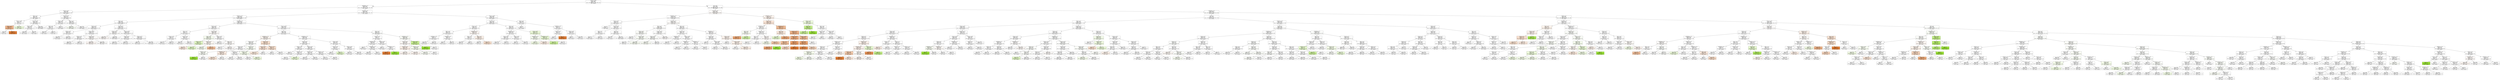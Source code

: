 digraph Tree {
node [shape=box, style="filled", color="black"] ;
0 [label="sdComm <= 0.065\ngini = 0.833\nsamples = 30577\nvalue = [5145, 5098, 5212, 4955, 4955, 5212]\nclass = maxmax", fillcolor="#ffffff"] ;
1 [label="graphDepth <= 3.5\ngini = 0.833\nsamples = 7482\nvalue = [1186, 1104, 1344, 1252, 1252, 1344]\nclass = maxmax", fillcolor="#ffffff"] ;
0 -> 1 [labeldistance=2.5, labelangle=45, headlabel="True"] ;
2 [label="sdComm <= 0.02\ngini = 0.828\nsamples = 960\nvalue = [106, 142, 166, 190, 190, 166]\nclass = minmax", fillcolor="#ffffff"] ;
1 -> 2 ;
3 [label="nbproc <= 4.5\ngini = 0.832\nsamples = 542\nvalue = [86, 72, 98, 94, 94, 98]\nclass = maxmax", fillcolor="#ffffff"] ;
2 -> 3 ;
4 [label="sdComp <= 0.065\ngini = 0.733\nsamples = 76\nvalue = [24, 24, 0, 14, 14, 0]\nclass = mean", fillcolor="#ffffff"] ;
3 -> 4 ;
5 [label="sdComp <= 0.02\ngini = 0.562\nsamples = 16\nvalue = [10, 2, 0, 2, 2, 0]\nclass = mean", fillcolor="#f0b78e"] ;
4 -> 5 ;
6 [label="gini = 0.75\nsamples = 8\nvalue = [2, 2, 0, 2, 2, 0]\nclass = mean", fillcolor="#ffffff"] ;
5 -> 6 ;
7 [label="gini = 0.0\nsamples = 8\nvalue = [8, 0, 0, 0, 0, 0]\nclass = mean", fillcolor="#e58139"] ;
5 -> 7 ;
8 [label="gini = 0.731\nsamples = 60\nvalue = [14, 22, 0, 12, 12, 0]\nclass = median", fillcolor="#eefadd"] ;
4 -> 8 ;
9 [label="sdComp <= 0.065\ngini = 0.824\nsamples = 466\nvalue = [62, 48, 98, 80, 80, 98]\nclass = maxmax", fillcolor="#ffffff"] ;
3 -> 9 ;
10 [label="sdComp <= 0.02\ngini = 0.819\nsamples = 98\nvalue = [6, 16, 18, 20, 20, 18]\nclass = minmax", fillcolor="#ffffff"] ;
9 -> 10 ;
11 [label="gini = 0.819\nsamples = 86\nvalue = [6, 12, 18, 16, 16, 18]\nclass = maxmax", fillcolor="#ffffff"] ;
10 -> 11 ;
12 [label="gini = 0.667\nsamples = 12\nvalue = [0, 4, 0, 4, 4, 0]\nclass = median", fillcolor="#ffffff"] ;
10 -> 12 ;
13 [label="gini = 0.822\nsamples = 368\nvalue = [56, 32, 80, 60, 60, 80]\nclass = maxmax", fillcolor="#ffffff"] ;
9 -> 13 ;
14 [label="sdComp <= 0.065\ngini = 0.811\nsamples = 418\nvalue = [20, 70, 68, 96, 96, 68]\nclass = minmax", fillcolor="#ffffff"] ;
2 -> 14 ;
15 [label="sdComp <= 0.02\ngini = 0.794\nsamples = 126\nvalue = [10, 4, 26, 30, 30, 26]\nclass = minmax", fillcolor="#ffffff"] ;
14 -> 15 ;
16 [label="nbproc <= 4.5\ngini = 0.794\nsamples = 50\nvalue = [6, 4, 6, 14, 14, 6]\nclass = minmax", fillcolor="#ffffff"] ;
15 -> 16 ;
17 [label="gini = 0.761\nsamples = 34\nvalue = [2, 0, 6, 10, 10, 6]\nclass = minmax", fillcolor="#ffffff"] ;
16 -> 17 ;
18 [label="gini = 0.75\nsamples = 16\nvalue = [4, 4, 0, 4, 4, 0]\nclass = mean", fillcolor="#ffffff"] ;
16 -> 18 ;
19 [label="gini = 0.77\nsamples = 76\nvalue = [4, 0, 20, 16, 16, 20]\nclass = maxmax", fillcolor="#ffffff"] ;
15 -> 19 ;
20 [label="nbproc <= 4.5\ngini = 0.804\nsamples = 292\nvalue = [10, 66, 42, 66, 66, 42]\nclass = median", fillcolor="#ffffff"] ;
14 -> 20 ;
21 [label="gini = 0.812\nsamples = 108\nvalue = [6, 26, 22, 16, 16, 22]\nclass = median", fillcolor="#fafef6"] ;
20 -> 21 ;
22 [label="gini = 0.781\nsamples = 184\nvalue = [4, 40, 20, 50, 50, 20]\nclass = minmax", fillcolor="#ffffff"] ;
20 -> 22 ;
23 [label="graphSize <= 75.0\ngini = 0.833\nsamples = 6522\nvalue = [1080, 962, 1178, 1062, 1062, 1178]\nclass = maxmax", fillcolor="#ffffff"] ;
1 -> 23 ;
24 [label="graphSize <= 22.5\ngini = 0.832\nsamples = 5884\nvalue = [990, 862, 1084, 932, 932, 1084]\nclass = maxmax", fillcolor="#ffffff"] ;
23 -> 24 ;
25 [label="nbproc <= 4.5\ngini = 0.832\nsamples = 4076\nvalue = [672, 564, 724, 696, 696, 724]\nclass = maxmax", fillcolor="#ffffff"] ;
24 -> 25 ;
26 [label="sdComp <= 0.02\ngini = 0.831\nsamples = 1320\nvalue = [236, 200, 250, 192, 192, 250]\nclass = maxmax", fillcolor="#ffffff"] ;
25 -> 26 ;
27 [label="sdComm <= 0.02\ngini = 0.812\nsamples = 202\nvalue = [22, 40, 22, 48, 48, 22]\nclass = minmax", fillcolor="#ffffff"] ;
26 -> 27 ;
28 [label="gini = 0.656\nsamples = 64\nvalue = [0, 16, 0, 24, 24, 0]\nclass = minmax", fillcolor="#ffffff"] ;
27 -> 28 ;
29 [label="gini = 0.833\nsamples = 138\nvalue = [22, 24, 22, 24, 24, 22]\nclass = median", fillcolor="#ffffff"] ;
27 -> 29 ;
30 [label="sdComp <= 0.065\ngini = 0.827\nsamples = 1118\nvalue = [214, 160, 228, 144, 144, 228]\nclass = maxmax", fillcolor="#ffffff"] ;
26 -> 30 ;
31 [label="sdComm <= 0.02\ngini = 0.817\nsamples = 400\nvalue = [64, 60, 94, 44, 44, 94]\nclass = maxmax", fillcolor="#ffffff"] ;
30 -> 31 ;
32 [label="gini = 0.811\nsamples = 292\nvalue = [56, 60, 64, 24, 24, 64]\nclass = maxmax", fillcolor="#ffffff"] ;
31 -> 32 ;
33 [label="gini = 0.772\nsamples = 108\nvalue = [8, 0, 30, 20, 20, 30]\nclass = maxmax", fillcolor="#ffffff"] ;
31 -> 33 ;
34 [label="sdComm <= 0.02\ngini = 0.829\nsamples = 718\nvalue = [150, 100, 134, 100, 100, 134]\nclass = mean", fillcolor="#fefcfa"] ;
30 -> 34 ;
35 [label="gini = 0.826\nsamples = 280\nvalue = [62, 30, 50, 44, 44, 50]\nclass = mean", fillcolor="#fef8f5"] ;
34 -> 35 ;
36 [label="gini = 0.828\nsamples = 438\nvalue = [88, 70, 84, 56, 56, 84]\nclass = mean", fillcolor="#fffefd"] ;
34 -> 36 ;
37 [label="sdComp <= 0.02\ngini = 0.831\nsamples = 2756\nvalue = [436, 364, 474, 504, 504, 474]\nclass = minmax", fillcolor="#ffffff"] ;
25 -> 37 ;
38 [label="sdComm <= 0.02\ngini = 0.831\nsamples = 532\nvalue = [100, 88, 96, 76, 76, 96]\nclass = mean", fillcolor="#fffefd"] ;
37 -> 38 ;
39 [label="gini = 0.823\nsamples = 140\nvalue = [32, 28, 16, 24, 24, 16]\nclass = mean", fillcolor="#fefaf8"] ;
38 -> 39 ;
40 [label="gini = 0.828\nsamples = 392\nvalue = [68, 60, 80, 52, 52, 80]\nclass = maxmax", fillcolor="#ffffff"] ;
38 -> 40 ;
41 [label="sdComp <= 0.065\ngini = 0.83\nsamples = 2224\nvalue = [336, 276, 378, 428, 428, 378]\nclass = minmax", fillcolor="#ffffff"] ;
37 -> 41 ;
42 [label="sdComm <= 0.02\ngini = 0.823\nsamples = 624\nvalue = [80, 56, 120, 124, 124, 120]\nclass = minmax", fillcolor="#ffffff"] ;
41 -> 42 ;
43 [label="gini = 0.817\nsamples = 352\nvalue = [48, 24, 76, 64, 64, 76]\nclass = maxmax", fillcolor="#ffffff"] ;
42 -> 43 ;
44 [label="gini = 0.823\nsamples = 272\nvalue = [32, 32, 44, 60, 60, 44]\nclass = minmax", fillcolor="#ffffff"] ;
42 -> 44 ;
45 [label="sdComm <= 0.02\ngini = 0.831\nsamples = 1600\nvalue = [256, 220, 258, 304, 304, 258]\nclass = minmax", fillcolor="#ffffff"] ;
41 -> 45 ;
46 [label="gini = 0.83\nsamples = 752\nvalue = [124, 92, 124, 144, 144, 124]\nclass = minmax", fillcolor="#ffffff"] ;
45 -> 46 ;
47 [label="gini = 0.832\nsamples = 848\nvalue = [132, 128, 134, 160, 160, 134]\nclass = minmax", fillcolor="#ffffff"] ;
45 -> 47 ;
48 [label="graphDepth <= 6.5\ngini = 0.829\nsamples = 1808\nvalue = [318, 298, 360, 236, 236, 360]\nclass = maxmax", fillcolor="#ffffff"] ;
24 -> 48 ;
49 [label="sdComp <= 0.02\ngini = 0.802\nsamples = 468\nvalue = [94, 86, 112, 32, 32, 112]\nclass = maxmax", fillcolor="#ffffff"] ;
48 -> 49 ;
50 [label="nbproc <= 4.5\ngini = 0.75\nsamples = 122\nvalue = [14, 16, 40, 6, 6, 40]\nclass = maxmax", fillcolor="#ffffff"] ;
49 -> 50 ;
51 [label="sdComm <= 0.02\ngini = 0.76\nsamples = 60\nvalue = [8, 12, 18, 2, 2, 18]\nclass = maxmax", fillcolor="#ffffff"] ;
50 -> 51 ;
52 [label="gini = 0.734\nsamples = 32\nvalue = [0, 8, 10, 2, 2, 10]\nclass = maxmax", fillcolor="#ffffff"] ;
51 -> 52 ;
53 [label="gini = 0.735\nsamples = 28\nvalue = [8, 4, 8, 0, 0, 8]\nclass = mean", fillcolor="#ffffff"] ;
51 -> 53 ;
54 [label="sdComm <= 0.02\ngini = 0.726\nsamples = 62\nvalue = [6, 4, 22, 4, 4, 22]\nclass = maxmax", fillcolor="#ffffff"] ;
50 -> 54 ;
55 [label="gini = 0.593\nsamples = 18\nvalue = [2, 0, 8, 0, 0, 8]\nclass = maxmax", fillcolor="#ffffff"] ;
54 -> 55 ;
56 [label="gini = 0.764\nsamples = 44\nvalue = [4, 4, 14, 4, 4, 14]\nclass = maxmax", fillcolor="#ffffff"] ;
54 -> 56 ;
57 [label="sdComp <= 0.065\ngini = 0.808\nsamples = 346\nvalue = [80, 70, 72, 26, 26, 72]\nclass = mean", fillcolor="#fefbf9"] ;
49 -> 57 ;
58 [label="nbproc <= 4.5\ngini = 0.799\nsamples = 136\nvalue = [32, 40, 12, 20, 20, 12]\nclass = median", fillcolor="#f7fdf0"] ;
57 -> 58 ;
59 [label="sdComm <= 0.02\ngini = 0.74\nsamples = 48\nvalue = [8, 20, 2, 8, 8, 2]\nclass = median", fillcolor="#e2f7c4"] ;
58 -> 59 ;
60 [label="gini = 0.667\nsamples = 18\nvalue = [8, 6, 2, 0, 0, 2]\nclass = mean", fillcolor="#fbeade"] ;
59 -> 60 ;
61 [label="gini = 0.64\nsamples = 30\nvalue = [0, 14, 0, 8, 8, 0]\nclass = median", fillcolor="#e4f8c9"] ;
59 -> 61 ;
62 [label="sdComm <= 0.02\ngini = 0.811\nsamples = 88\nvalue = [24, 20, 10, 12, 12, 10]\nclass = mean", fillcolor="#fdf8f3"] ;
58 -> 62 ;
63 [label="gini = 0.824\nsamples = 68\nvalue = [12, 16, 8, 12, 12, 8]\nclass = median", fillcolor="#f8fdf1"] ;
62 -> 63 ;
64 [label="gini = 0.58\nsamples = 20\nvalue = [12, 4, 2, 0, 0, 2]\nclass = mean", fillcolor="#f2c09c"] ;
62 -> 64 ;
65 [label="sdComm <= 0.02\ngini = 0.762\nsamples = 210\nvalue = [48, 30, 60, 6, 6, 60]\nclass = maxmax", fillcolor="#ffffff"] ;
57 -> 65 ;
66 [label="gini = 0.729\nsamples = 112\nvalue = [22, 18, 36, 0, 0, 36]\nclass = maxmax", fillcolor="#ffffff"] ;
65 -> 66 ;
67 [label="nbproc <= 4.5\ngini = 0.787\nsamples = 98\nvalue = [26, 12, 24, 6, 6, 24]\nclass = mean", fillcolor="#fefcfa"] ;
65 -> 67 ;
68 [label="gini = 0.735\nsamples = 14\nvalue = [4, 2, 4, 0, 0, 4]\nclass = mean", fillcolor="#ffffff"] ;
67 -> 68 ;
69 [label="gini = 0.794\nsamples = 84\nvalue = [22, 10, 20, 6, 6, 20]\nclass = mean", fillcolor="#fefbf9"] ;
67 -> 69 ;
70 [label="sdComp <= 0.065\ngini = 0.832\nsamples = 1340\nvalue = [224, 212, 248, 204, 204, 248]\nclass = maxmax", fillcolor="#ffffff"] ;
48 -> 70 ;
71 [label="nbproc <= 4.5\ngini = 0.832\nsamples = 896\nvalue = [142, 122, 160, 156, 156, 160]\nclass = maxmax", fillcolor="#ffffff"] ;
70 -> 71 ;
72 [label="graphDepth <= 13.5\ngini = 0.823\nsamples = 296\nvalue = [72, 56, 48, 36, 36, 48]\nclass = mean", fillcolor="#fdf7f2"] ;
71 -> 72 ;
73 [label="sdComm <= 0.02\ngini = 0.825\nsamples = 230\nvalue = [48, 50, 38, 28, 28, 38]\nclass = median", fillcolor="#fefffd"] ;
72 -> 73 ;
74 [label="sdComp <= 0.02\ngini = 0.807\nsamples = 134\nvalue = [28, 26, 30, 10, 10, 30]\nclass = maxmax", fillcolor="#ffffff"] ;
73 -> 74 ;
75 [label="graphSize <= 40.0\ngini = 0.758\nsamples = 68\nvalue = [8, 20, 18, 2, 2, 18]\nclass = median", fillcolor="#fbfef7"] ;
74 -> 75 ;
76 [label="gini = 0.0\nsamples = 8\nvalue = [0, 8, 0, 0, 0, 0]\nclass = median", fillcolor="#9de539"] ;
75 -> 76 ;
77 [label="gini = 0.76\nsamples = 60\nvalue = [8, 12, 18, 2, 2, 18]\nclass = maxmax", fillcolor="#ffffff"] ;
75 -> 77 ;
78 [label="graphDepth <= 9.0\ngini = 0.804\nsamples = 66\nvalue = [20, 6, 12, 8, 8, 12]\nclass = mean", fillcolor="#fbece2"] ;
74 -> 78 ;
79 [label="gini = 0.653\nsamples = 28\nvalue = [12, 0, 0, 8, 8, 0]\nclass = mean", fillcolor="#fae6d7"] ;
78 -> 79 ;
80 [label="gini = 0.731\nsamples = 38\nvalue = [8, 6, 12, 0, 0, 12]\nclass = maxmax", fillcolor="#ffffff"] ;
78 -> 80 ;
81 [label="sdComp <= 0.02\ngini = 0.81\nsamples = 96\nvalue = [20, 24, 8, 18, 18, 8]\nclass = median", fillcolor="#fafef5"] ;
73 -> 81 ;
82 [label="graphDepth <= 9.0\ngini = 0.821\nsamples = 36\nvalue = [4, 4, 6, 8, 8, 6]\nclass = minmax", fillcolor="#ffffff"] ;
81 -> 82 ;
83 [label="gini = 0.64\nsamples = 20\nvalue = [0, 4, 0, 8, 8, 0]\nclass = minmax", fillcolor="#ffffff"] ;
82 -> 83 ;
84 [label="gini = 0.656\nsamples = 16\nvalue = [4, 0, 6, 0, 0, 6]\nclass = maxmax", fillcolor="#ffffff"] ;
82 -> 84 ;
85 [label="graphSize <= 40.0\ngini = 0.76\nsamples = 60\nvalue = [16, 20, 2, 10, 10, 2]\nclass = median", fillcolor="#f6fded"] ;
81 -> 85 ;
86 [label="gini = 0.745\nsamples = 28\nvalue = [8, 8, 0, 6, 6, 0]\nclass = mean", fillcolor="#ffffff"] ;
85 -> 86 ;
87 [label="gini = 0.758\nsamples = 32\nvalue = [8, 12, 2, 4, 4, 2]\nclass = median", fillcolor="#effbde"] ;
85 -> 87 ;
88 [label="sdComp <= 0.02\ngini = 0.784\nsamples = 66\nvalue = [24, 6, 10, 8, 8, 10]\nclass = mean", fillcolor="#f8e0ce"] ;
72 -> 88 ;
89 [label="sdComm <= 0.02\ngini = 0.783\nsamples = 46\nvalue = [16, 2, 6, 8, 8, 6]\nclass = mean", fillcolor="#fae4d5"] ;
88 -> 89 ;
90 [label="gini = 0.776\nsamples = 42\nvalue = [14, 0, 6, 8, 8, 6]\nclass = mean", fillcolor="#fae9dc"] ;
89 -> 90 ;
91 [label="gini = 0.5\nsamples = 4\nvalue = [2, 2, 0, 0, 0, 0]\nclass = mean", fillcolor="#ffffff"] ;
89 -> 91 ;
92 [label="sdComm <= 0.02\ngini = 0.72\nsamples = 20\nvalue = [8, 4, 4, 0, 0, 4]\nclass = mean", fillcolor="#f8e0ce"] ;
88 -> 92 ;
93 [label="gini = 0.5\nsamples = 8\nvalue = [4, 4, 0, 0, 0, 0]\nclass = mean", fillcolor="#ffffff"] ;
92 -> 93 ;
94 [label="gini = 0.667\nsamples = 12\nvalue = [4, 0, 4, 0, 0, 4]\nclass = mean", fillcolor="#ffffff"] ;
92 -> 94 ;
95 [label="graphDepth <= 13.5\ngini = 0.825\nsamples = 600\nvalue = [70, 66, 112, 120, 120, 112]\nclass = minmax", fillcolor="#ffffff"] ;
71 -> 95 ;
96 [label="sdComp <= 0.02\ngini = 0.824\nsamples = 456\nvalue = [54, 54, 76, 98, 98, 76]\nclass = minmax", fillcolor="#ffffff"] ;
95 -> 96 ;
97 [label="sdComm <= 0.02\ngini = 0.72\nsamples = 124\nvalue = [18, 6, 6, 44, 44, 6]\nclass = minmax", fillcolor="#ffffff"] ;
96 -> 97 ;
98 [label="gini = 0.5\nsamples = 24\nvalue = [0, 0, 0, 12, 12, 0]\nclass = minmax", fillcolor="#ffffff"] ;
97 -> 98 ;
99 [label="graphSize <= 40.0\ngini = 0.752\nsamples = 100\nvalue = [18, 6, 6, 32, 32, 6]\nclass = minmax", fillcolor="#ffffff"] ;
97 -> 99 ;
100 [label="gini = 0.72\nsamples = 86\nvalue = [14, 0, 6, 30, 30, 6]\nclass = minmax", fillcolor="#ffffff"] ;
99 -> 100 ;
101 [label="gini = 0.694\nsamples = 14\nvalue = [4, 6, 0, 2, 2, 0]\nclass = median", fillcolor="#ebfad7"] ;
99 -> 101 ;
102 [label="sdComm <= 0.02\ngini = 0.826\nsamples = 332\nvalue = [36, 48, 70, 54, 54, 70]\nclass = maxmax", fillcolor="#ffffff"] ;
96 -> 102 ;
103 [label="graphSize <= 40.0\ngini = 0.829\nsamples = 184\nvalue = [24, 24, 34, 34, 34, 34]\nclass = maxmax", fillcolor="#ffffff"] ;
102 -> 103 ;
104 [label="gini = 0.827\nsamples = 124\nvalue = [16, 16, 20, 26, 26, 20]\nclass = minmax", fillcolor="#ffffff"] ;
103 -> 104 ;
105 [label="gini = 0.82\nsamples = 60\nvalue = [8, 8, 14, 8, 8, 14]\nclass = maxmax", fillcolor="#ffffff"] ;
103 -> 105 ;
106 [label="graphSize <= 40.0\ngini = 0.812\nsamples = 148\nvalue = [12, 24, 36, 20, 20, 36]\nclass = maxmax", fillcolor="#ffffff"] ;
102 -> 106 ;
107 [label="gini = 0.79\nsamples = 116\nvalue = [4, 16, 32, 16, 16, 32]\nclass = maxmax", fillcolor="#ffffff"] ;
106 -> 107 ;
108 [label="gini = 0.812\nsamples = 32\nvalue = [8, 8, 4, 4, 4, 4]\nclass = mean", fillcolor="#ffffff"] ;
106 -> 108 ;
109 [label="sdComp <= 0.02\ngini = 0.809\nsamples = 144\nvalue = [16, 12, 36, 22, 22, 36]\nclass = maxmax", fillcolor="#ffffff"] ;
95 -> 109 ;
110 [label="sdComm <= 0.02\ngini = 0.675\nsamples = 52\nvalue = [4, 8, 20, 0, 0, 20]\nclass = maxmax", fillcolor="#ffffff"] ;
109 -> 110 ;
111 [label="gini = 0.5\nsamples = 32\nvalue = [0, 0, 16, 0, 0, 16]\nclass = maxmax", fillcolor="#ffffff"] ;
110 -> 111 ;
112 [label="gini = 0.72\nsamples = 20\nvalue = [4, 8, 4, 0, 0, 4]\nclass = median", fillcolor="#e6f8ce"] ;
110 -> 112 ;
113 [label="sdComm <= 0.02\ngini = 0.806\nsamples = 92\nvalue = [12, 4, 16, 22, 22, 16]\nclass = minmax", fillcolor="#ffffff"] ;
109 -> 113 ;
114 [label="gini = 0.593\nsamples = 36\nvalue = [4, 0, 0, 16, 16, 0]\nclass = minmax", fillcolor="#ffffff"] ;
113 -> 114 ;
115 [label="gini = 0.788\nsamples = 56\nvalue = [8, 4, 16, 6, 6, 16]\nclass = maxmax", fillcolor="#ffffff"] ;
113 -> 115 ;
116 [label="nbproc <= 4.5\ngini = 0.823\nsamples = 444\nvalue = [82, 90, 88, 48, 48, 88]\nclass = median", fillcolor="#fefffe"] ;
70 -> 116 ;
117 [label="sdComm <= 0.02\ngini = 0.77\nsamples = 84\nvalue = [2, 2, 18, 22, 22, 18]\nclass = minmax", fillcolor="#ffffff"] ;
116 -> 117 ;
118 [label="graphDepth <= 9.0\ngini = 0.696\nsamples = 60\nvalue = [0, 0, 8, 22, 22, 8]\nclass = minmax", fillcolor="#ffffff"] ;
117 -> 118 ;
119 [label="gini = 0.5\nsamples = 4\nvalue = [0, 0, 2, 0, 0, 2]\nclass = maxmax", fillcolor="#ffffff"] ;
118 -> 119 ;
120 [label="graphDepth <= 13.5\ngini = 0.668\nsamples = 56\nvalue = [0, 0, 6, 22, 22, 6]\nclass = minmax", fillcolor="#ffffff"] ;
118 -> 120 ;
121 [label="gini = 0.698\nsamples = 44\nvalue = [0, 0, 6, 16, 16, 6]\nclass = minmax", fillcolor="#ffffff"] ;
120 -> 121 ;
122 [label="gini = 0.5\nsamples = 12\nvalue = [0, 0, 0, 6, 6, 0]\nclass = minmax", fillcolor="#ffffff"] ;
120 -> 122 ;
123 [label="graphSize <= 40.0\ngini = 0.639\nsamples = 24\nvalue = [2, 2, 10, 0, 0, 10]\nclass = maxmax", fillcolor="#ffffff"] ;
117 -> 123 ;
124 [label="gini = 0.5\nsamples = 20\nvalue = [0, 0, 10, 0, 0, 10]\nclass = maxmax", fillcolor="#ffffff"] ;
123 -> 124 ;
125 [label="graphDepth <= 12.5\ngini = 0.5\nsamples = 4\nvalue = [2, 2, 0, 0, 0, 0]\nclass = mean", fillcolor="#ffffff"] ;
123 -> 125 ;
126 [label="gini = 0.0\nsamples = 2\nvalue = [2, 0, 0, 0, 0, 0]\nclass = mean", fillcolor="#e58139"] ;
125 -> 126 ;
127 [label="gini = 0.0\nsamples = 2\nvalue = [0, 2, 0, 0, 0, 0]\nclass = median", fillcolor="#9de539"] ;
125 -> 127 ;
128 [label="graphDepth <= 13.5\ngini = 0.805\nsamples = 360\nvalue = [80, 88, 70, 26, 26, 70]\nclass = median", fillcolor="#fcfef9"] ;
116 -> 128 ;
129 [label="sdComm <= 0.02\ngini = 0.802\nsamples = 330\nvalue = [80, 70, 68, 22, 22, 68]\nclass = mean", fillcolor="#fefaf7"] ;
128 -> 129 ;
130 [label="graphSize <= 40.0\ngini = 0.783\nsamples = 262\nvalue = [78, 52, 54, 12, 12, 54]\nclass = mean", fillcolor="#fcf0e8"] ;
129 -> 130 ;
131 [label="gini = 0.788\nsamples = 224\nvalue = [64, 52, 42, 12, 12, 42]\nclass = mean", fillcolor="#fdf6f1"] ;
130 -> 131 ;
132 [label="gini = 0.665\nsamples = 38\nvalue = [14, 0, 12, 0, 0, 12]\nclass = mean", fillcolor="#fdf5f0"] ;
130 -> 132 ;
133 [label="graphSize <= 40.0\ngini = 0.801\nsamples = 68\nvalue = [2, 18, 14, 10, 10, 14]\nclass = median", fillcolor="#f8fdf0"] ;
129 -> 133 ;
134 [label="gini = 0.784\nsamples = 60\nvalue = [0, 16, 14, 8, 8, 14]\nclass = median", fillcolor="#fbfef6"] ;
133 -> 134 ;
135 [label="gini = 0.75\nsamples = 8\nvalue = [2, 2, 0, 2, 2, 0]\nclass = mean", fillcolor="#ffffff"] ;
133 -> 135 ;
136 [label="sdComm <= 0.02\ngini = 0.596\nsamples = 30\nvalue = [0, 18, 2, 4, 4, 2]\nclass = median", fillcolor="#caf194"] ;
128 -> 136 ;
137 [label="gini = 0.0\nsamples = 18\nvalue = [0, 18, 0, 0, 0, 0]\nclass = median", fillcolor="#9de539"] ;
136 -> 137 ;
138 [label="gini = 0.722\nsamples = 12\nvalue = [0, 0, 2, 4, 4, 2]\nclass = minmax", fillcolor="#ffffff"] ;
136 -> 138 ;
139 [label="sdComp <= 0.065\ngini = 0.829\nsamples = 638\nvalue = [90, 100, 94, 130, 130, 94]\nclass = minmax", fillcolor="#ffffff"] ;
23 -> 139 ;
140 [label="sdComm <= 0.02\ngini = 0.832\nsamples = 582\nvalue = [88, 98, 92, 106, 106, 92]\nclass = minmax", fillcolor="#ffffff"] ;
139 -> 140 ;
141 [label="sdComp <= 0.02\ngini = 0.83\nsamples = 248\nvalue = [44, 40, 48, 34, 34, 48]\nclass = maxmax", fillcolor="#ffffff"] ;
140 -> 141 ;
142 [label="nbproc <= 4.5\ngini = 0.819\nsamples = 152\nvalue = [16, 16, 34, 26, 26, 34]\nclass = maxmax", fillcolor="#ffffff"] ;
141 -> 142 ;
143 [label="graphDepth <= 25.5\ngini = 0.8\nsamples = 112\nvalue = [8, 16, 30, 14, 14, 30]\nclass = maxmax", fillcolor="#ffffff"] ;
142 -> 143 ;
144 [label="gini = 0.826\nsamples = 48\nvalue = [8, 8, 10, 6, 6, 10]\nclass = maxmax", fillcolor="#ffffff"] ;
143 -> 144 ;
145 [label="gini = 0.758\nsamples = 64\nvalue = [0, 8, 20, 8, 8, 20]\nclass = maxmax", fillcolor="#ffffff"] ;
143 -> 145 ;
146 [label="graphDepth <= 25.5\ngini = 0.76\nsamples = 40\nvalue = [8, 0, 4, 12, 12, 4]\nclass = minmax", fillcolor="#ffffff"] ;
142 -> 146 ;
147 [label="gini = 0.75\nsamples = 16\nvalue = [0, 0, 4, 4, 4, 4]\nclass = maxmax", fillcolor="#ffffff"] ;
146 -> 147 ;
148 [label="gini = 0.667\nsamples = 24\nvalue = [8, 0, 0, 8, 8, 0]\nclass = mean", fillcolor="#ffffff"] ;
146 -> 148 ;
149 [label="graphDepth <= 25.5\ngini = 0.796\nsamples = 96\nvalue = [28, 24, 14, 8, 8, 14]\nclass = mean", fillcolor="#fef8f4"] ;
141 -> 149 ;
150 [label="nbproc <= 4.5\ngini = 0.75\nsamples = 48\nvalue = [12, 12, 12, 0, 0, 12]\nclass = mean", fillcolor="#ffffff"] ;
149 -> 150 ;
151 [label="gini = 0.688\nsamples = 32\nvalue = [12, 12, 4, 0, 0, 4]\nclass = mean", fillcolor="#ffffff"] ;
150 -> 151 ;
152 [label="gini = 0.5\nsamples = 16\nvalue = [0, 0, 8, 0, 0, 8]\nclass = maxmax", fillcolor="#ffffff"] ;
150 -> 152 ;
153 [label="nbproc <= 4.5\ngini = 0.767\nsamples = 48\nvalue = [16, 12, 2, 8, 8, 2]\nclass = mean", fillcolor="#fcf1e9"] ;
149 -> 153 ;
154 [label="gini = 0.786\nsamples = 28\nvalue = [8, 8, 2, 4, 4, 2]\nclass = mean", fillcolor="#ffffff"] ;
153 -> 154 ;
155 [label="gini = 0.72\nsamples = 20\nvalue = [8, 4, 0, 4, 4, 0]\nclass = mean", fillcolor="#f8e0ce"] ;
153 -> 155 ;
156 [label="nbproc <= 4.5\ngini = 0.825\nsamples = 334\nvalue = [44, 58, 44, 72, 72, 44]\nclass = minmax", fillcolor="#ffffff"] ;
140 -> 156 ;
157 [label="graphDepth <= 25.5\ngini = 0.803\nsamples = 202\nvalue = [20, 14, 32, 52, 52, 32]\nclass = minmax", fillcolor="#ffffff"] ;
156 -> 157 ;
158 [label="sdComp <= 0.02\ngini = 0.768\nsamples = 128\nvalue = [20, 0, 16, 38, 38, 16]\nclass = minmax", fillcolor="#ffffff"] ;
157 -> 158 ;
159 [label="gini = 0.758\nsamples = 64\nvalue = [8, 0, 8, 20, 20, 8]\nclass = minmax", fillcolor="#ffffff"] ;
158 -> 159 ;
160 [label="gini = 0.775\nsamples = 64\nvalue = [12, 0, 8, 18, 18, 8]\nclass = minmax", fillcolor="#ffffff"] ;
158 -> 160 ;
161 [label="sdComp <= 0.02\ngini = 0.799\nsamples = 74\nvalue = [0, 14, 16, 14, 14, 16]\nclass = maxmax", fillcolor="#ffffff"] ;
157 -> 161 ;
162 [label="gini = 0.711\nsamples = 44\nvalue = [0, 4, 16, 4, 4, 16]\nclass = maxmax", fillcolor="#ffffff"] ;
161 -> 162 ;
163 [label="gini = 0.667\nsamples = 30\nvalue = [0, 10, 0, 10, 10, 0]\nclass = median", fillcolor="#ffffff"] ;
161 -> 163 ;
164 [label="sdComp <= 0.02\ngini = 0.793\nsamples = 132\nvalue = [24, 44, 12, 20, 20, 12]\nclass = median", fillcolor="#edfada"] ;
156 -> 164 ;
165 [label="graphDepth <= 25.5\ngini = 0.762\nsamples = 84\nvalue = [24, 28, 4, 12, 12, 4]\nclass = median", fillcolor="#f8fdf2"] ;
164 -> 165 ;
166 [label="gini = 0.8\nsamples = 40\nvalue = [4, 12, 4, 8, 8, 4]\nclass = median", fillcolor="#f3fce6"] ;
165 -> 166 ;
167 [label="gini = 0.645\nsamples = 44\nvalue = [20, 16, 0, 4, 4, 0]\nclass = mean", fillcolor="#fbede3"] ;
165 -> 167 ;
168 [label="graphDepth <= 25.5\ngini = 0.778\nsamples = 48\nvalue = [0, 16, 8, 8, 8, 8]\nclass = median", fillcolor="#ebfad7"] ;
164 -> 168 ;
169 [label="gini = 0.56\nsamples = 20\nvalue = [0, 12, 0, 4, 4, 0]\nclass = median", fillcolor="#cef29c"] ;
168 -> 169 ;
170 [label="gini = 0.776\nsamples = 28\nvalue = [0, 4, 8, 4, 4, 8]\nclass = maxmax", fillcolor="#ffffff"] ;
168 -> 170 ;
171 [label="nbproc <= 4.5\ngini = 0.628\nsamples = 56\nvalue = [2, 2, 2, 24, 24, 2]\nclass = minmax", fillcolor="#ffffff"] ;
139 -> 171 ;
172 [label="gini = 0.5\nsamples = 4\nvalue = [0, 0, 2, 0, 0, 2]\nclass = maxmax", fillcolor="#ffffff"] ;
171 -> 172 ;
173 [label="graphDepth <= 25.5\ngini = 0.571\nsamples = 52\nvalue = [2, 2, 0, 24, 24, 0]\nclass = minmax", fillcolor="#ffffff"] ;
171 -> 173 ;
174 [label="sdComm <= 0.02\ngini = 0.612\nsamples = 14\nvalue = [2, 0, 0, 6, 6, 0]\nclass = minmax", fillcolor="#ffffff"] ;
173 -> 174 ;
175 [label="gini = 0.5\nsamples = 12\nvalue = [0, 0, 0, 6, 6, 0]\nclass = minmax", fillcolor="#ffffff"] ;
174 -> 175 ;
176 [label="gini = 0.0\nsamples = 2\nvalue = [2, 0, 0, 0, 0, 0]\nclass = mean", fillcolor="#e58139"] ;
174 -> 176 ;
177 [label="sdComm <= 0.02\ngini = 0.548\nsamples = 38\nvalue = [0, 2, 0, 18, 18, 0]\nclass = minmax", fillcolor="#ffffff"] ;
173 -> 177 ;
178 [label="gini = 0.5\nsamples = 12\nvalue = [0, 0, 0, 6, 6, 0]\nclass = minmax", fillcolor="#ffffff"] ;
177 -> 178 ;
179 [label="gini = 0.568\nsamples = 26\nvalue = [0, 2, 0, 12, 12, 0]\nclass = minmax", fillcolor="#ffffff"] ;
177 -> 179 ;
180 [label="CCR <= 0.55\ngini = 0.833\nsamples = 23095\nvalue = [3959, 3994, 3868, 3703, 3703, 3868]\nclass = median", fillcolor="#ffffff"] ;
0 -> 180 [labeldistance=2.5, labelangle=-45, headlabel="False"] ;
181 [label="graphSize <= 40.0\ngini = 0.829\nsamples = 3645\nvalue = [739, 642, 648, 484, 484, 648]\nclass = mean", fillcolor="#fefbf9"] ;
180 -> 181 ;
182 [label="graphDepth <= 3.5\ngini = 0.828\nsamples = 3151\nvalue = [607, 544, 604, 396, 396, 604]\nclass = mean", fillcolor="#ffffff"] ;
181 -> 182 ;
183 [label="sdComp <= 0.02\ngini = 0.817\nsamples = 635\nvalue = [95, 80, 152, 78, 78, 152]\nclass = maxmax", fillcolor="#ffffff"] ;
182 -> 183 ;
184 [label="gini = 0.5\nsamples = 12\nvalue = [6, 6, 0, 0, 0, 0]\nclass = mean", fillcolor="#ffffff"] ;
183 -> 184 ;
185 [label="sdComp <= 0.065\ngini = 0.815\nsamples = 623\nvalue = [89, 74, 152, 78, 78, 152]\nclass = maxmax", fillcolor="#ffffff"] ;
183 -> 185 ;
186 [label="nbproc <= 4.5\ngini = 0.777\nsamples = 142\nvalue = [0, 10, 36, 30, 30, 36]\nclass = maxmax", fillcolor="#ffffff"] ;
185 -> 186 ;
187 [label="gini = 0.71\nsamples = 40\nvalue = [0, 0, 14, 6, 6, 14]\nclass = maxmax", fillcolor="#ffffff"] ;
186 -> 187 ;
188 [label="gini = 0.787\nsamples = 102\nvalue = [0, 10, 22, 24, 24, 22]\nclass = minmax", fillcolor="#ffffff"] ;
186 -> 188 ;
189 [label="nbproc <= 4.5\ngini = 0.812\nsamples = 481\nvalue = [89, 64, 116, 48, 48, 116]\nclass = maxmax", fillcolor="#ffffff"] ;
185 -> 189 ;
190 [label="gini = 0.538\nsamples = 25\nvalue = [1, 0, 12, 0, 0, 12]\nclass = maxmax", fillcolor="#ffffff"] ;
189 -> 190 ;
191 [label="gini = 0.817\nsamples = 456\nvalue = [88, 64, 104, 48, 48, 104]\nclass = maxmax", fillcolor="#ffffff"] ;
189 -> 191 ;
192 [label="graphSize <= 22.5\ngini = 0.828\nsamples = 2516\nvalue = [512, 464, 452, 318, 318, 452]\nclass = mean", fillcolor="#fefcfa"] ;
182 -> 192 ;
193 [label="nbproc <= 4.5\ngini = 0.826\nsamples = 1936\nvalue = [404, 408, 316, 246, 246, 316]\nclass = median", fillcolor="#fffffe"] ;
192 -> 193 ;
194 [label="sdComp <= 0.02\ngini = 0.806\nsamples = 428\nvalue = [100, 108, 76, 34, 34, 76]\nclass = median", fillcolor="#fdfefa"] ;
193 -> 194 ;
195 [label="gini = 0.815\nsamples = 36\nvalue = [8, 4, 4, 8, 8, 4]\nclass = mean", fillcolor="#ffffff"] ;
194 -> 195 ;
196 [label="sdComp <= 0.065\ngini = 0.798\nsamples = 392\nvalue = [92, 104, 72, 26, 26, 72]\nclass = median", fillcolor="#fbfef7"] ;
194 -> 196 ;
197 [label="gini = 0.749\nsamples = 104\nvalue = [28, 28, 24, 0, 0, 24]\nclass = mean", fillcolor="#ffffff"] ;
196 -> 197 ;
198 [label="gini = 0.809\nsamples = 288\nvalue = [64, 76, 48, 26, 26, 48]\nclass = median", fillcolor="#fafef4"] ;
196 -> 198 ;
199 [label="sdComp <= 0.065\ngini = 0.83\nsamples = 1508\nvalue = [304, 300, 240, 212, 212, 240]\nclass = mean", fillcolor="#fffffe"] ;
193 -> 199 ;
200 [label="sdComp <= 0.02\ngini = 0.823\nsamples = 448\nvalue = [96, 104, 68, 56, 56, 68]\nclass = median", fillcolor="#fdfefb"] ;
199 -> 200 ;
201 [label="gini = 0.829\nsamples = 112\nvalue = [16, 24, 20, 16, 16, 20]\nclass = median", fillcolor="#fbfef6"] ;
200 -> 201 ;
202 [label="gini = 0.817\nsamples = 336\nvalue = [80, 80, 48, 40, 40, 48]\nclass = mean", fillcolor="#ffffff"] ;
200 -> 202 ;
203 [label="gini = 0.831\nsamples = 1060\nvalue = [208, 196, 172, 156, 156, 172]\nclass = mean", fillcolor="#fffdfc"] ;
199 -> 203 ;
204 [label="nbproc <= 4.5\ngini = 0.815\nsamples = 580\nvalue = [108, 56, 136, 72, 72, 136]\nclass = maxmax", fillcolor="#ffffff"] ;
192 -> 204 ;
205 [label="sdComp <= 0.02\ngini = 0.784\nsamples = 164\nvalue = [18, 22, 48, 14, 14, 48]\nclass = maxmax", fillcolor="#ffffff"] ;
204 -> 205 ;
206 [label="graphDepth <= 7.5\ngini = 0.667\nsamples = 72\nvalue = [4, 12, 28, 0, 0, 28]\nclass = maxmax", fillcolor="#ffffff"] ;
205 -> 206 ;
207 [label="gini = 0.656\nsamples = 32\nvalue = [0, 8, 12, 0, 0, 12]\nclass = maxmax", fillcolor="#ffffff"] ;
206 -> 207 ;
208 [label="gini = 0.66\nsamples = 40\nvalue = [4, 4, 16, 0, 0, 16]\nclass = maxmax", fillcolor="#ffffff"] ;
206 -> 208 ;
209 [label="sdComp <= 0.065\ngini = 0.824\nsamples = 92\nvalue = [14, 10, 20, 14, 14, 20]\nclass = maxmax", fillcolor="#ffffff"] ;
205 -> 209 ;
210 [label="graphDepth <= 7.5\ngini = 0.781\nsamples = 44\nvalue = [2, 2, 8, 12, 12, 8]\nclass = minmax", fillcolor="#ffffff"] ;
209 -> 210 ;
211 [label="gini = 0.775\nsamples = 34\nvalue = [2, 0, 8, 8, 8, 8]\nclass = maxmax", fillcolor="#ffffff"] ;
210 -> 211 ;
212 [label="gini = 0.64\nsamples = 10\nvalue = [0, 2, 0, 4, 4, 0]\nclass = minmax", fillcolor="#ffffff"] ;
210 -> 212 ;
213 [label="graphDepth <= 7.5\ngini = 0.781\nsamples = 48\nvalue = [12, 8, 12, 2, 2, 12]\nclass = mean", fillcolor="#ffffff"] ;
209 -> 213 ;
214 [label="gini = 0.744\nsamples = 42\nvalue = [10, 8, 12, 0, 0, 12]\nclass = maxmax", fillcolor="#ffffff"] ;
213 -> 214 ;
215 [label="gini = 0.667\nsamples = 6\nvalue = [2, 0, 0, 2, 2, 0]\nclass = mean", fillcolor="#ffffff"] ;
213 -> 215 ;
216 [label="graphDepth <= 7.5\ngini = 0.818\nsamples = 416\nvalue = [90, 34, 88, 58, 58, 88]\nclass = mean", fillcolor="#fffefe"] ;
204 -> 216 ;
217 [label="sdComp <= 0.02\ngini = 0.809\nsamples = 244\nvalue = [46, 10, 56, 38, 38, 56]\nclass = maxmax", fillcolor="#ffffff"] ;
216 -> 217 ;
218 [label="gini = 0.8\nsamples = 60\nvalue = [12, 0, 12, 12, 12, 12]\nclass = mean", fillcolor="#ffffff"] ;
217 -> 218 ;
219 [label="sdComp <= 0.065\ngini = 0.809\nsamples = 184\nvalue = [34, 10, 44, 26, 26, 44]\nclass = maxmax", fillcolor="#ffffff"] ;
217 -> 219 ;
220 [label="gini = 0.815\nsamples = 36\nvalue = [8, 4, 8, 4, 4, 8]\nclass = mean", fillcolor="#ffffff"] ;
219 -> 220 ;
221 [label="gini = 0.805\nsamples = 148\nvalue = [26, 6, 36, 22, 22, 36]\nclass = maxmax", fillcolor="#ffffff"] ;
219 -> 221 ;
222 [label="sdComp <= 0.02\ngini = 0.819\nsamples = 172\nvalue = [44, 24, 32, 20, 20, 32]\nclass = mean", fillcolor="#fdf4ee"] ;
216 -> 222 ;
223 [label="gini = 0.75\nsamples = 32\nvalue = [8, 8, 8, 0, 0, 8]\nclass = mean", fillcolor="#ffffff"] ;
222 -> 223 ;
224 [label="sdComp <= 0.065\ngini = 0.821\nsamples = 140\nvalue = [36, 16, 24, 20, 20, 24]\nclass = mean", fillcolor="#fcf2eb"] ;
222 -> 224 ;
225 [label="gini = 0.5\nsamples = 16\nvalue = [0, 0, 0, 8, 8, 0]\nclass = minmax", fillcolor="#ffffff"] ;
224 -> 225 ;
226 [label="gini = 0.805\nsamples = 124\nvalue = [36, 16, 24, 12, 12, 24]\nclass = mean", fillcolor="#fcf0e7"] ;
224 -> 226 ;
227 [label="graphDepth <= 25.5\ngini = 0.81\nsamples = 494\nvalue = [132, 98, 44, 88, 88, 44]\nclass = mean", fillcolor="#fdf4ee"] ;
181 -> 227 ;
228 [label="sdComp <= 0.02\ngini = 0.791\nsamples = 368\nvalue = [124, 56, 32, 62, 62, 32]\nclass = mean", fillcolor="#fae5d7"] ;
227 -> 228 ;
229 [label="graphDepth <= 12.5\ngini = 0.821\nsamples = 244\nvalue = [50, 34, 28, 52, 52, 28]\nclass = minmax", fillcolor="#ffffff"] ;
228 -> 229 ;
230 [label="nbproc <= 4.5\ngini = 0.765\nsamples = 54\nvalue = [16, 18, 6, 4, 4, 6]\nclass = median", fillcolor="#fafef5"] ;
229 -> 230 ;
231 [label="gini = 0.446\nsamples = 22\nvalue = [16, 2, 2, 0, 0, 2]\nclass = mean", fillcolor="#eda774"] ;
230 -> 231 ;
232 [label="gini = 0.688\nsamples = 32\nvalue = [0, 16, 4, 4, 4, 4]\nclass = median", fillcolor="#d5f4aa"] ;
230 -> 232 ;
233 [label="graphSize <= 75.0\ngini = 0.806\nsamples = 190\nvalue = [34, 16, 22, 48, 48, 22]\nclass = minmax", fillcolor="#ffffff"] ;
229 -> 233 ;
234 [label="nbproc <= 4.5\ngini = 0.74\nsamples = 120\nvalue = [16, 0, 12, 40, 40, 12]\nclass = minmax", fillcolor="#ffffff"] ;
233 -> 234 ;
235 [label="gini = 0.711\nsamples = 44\nvalue = [4, 0, 4, 16, 16, 4]\nclass = minmax", fillcolor="#ffffff"] ;
234 -> 235 ;
236 [label="gini = 0.753\nsamples = 76\nvalue = [12, 0, 8, 24, 24, 8]\nclass = minmax", fillcolor="#ffffff"] ;
234 -> 236 ;
237 [label="nbproc <= 4.5\ngini = 0.815\nsamples = 70\nvalue = [18, 16, 10, 8, 8, 10]\nclass = mean", fillcolor="#fefaf8"] ;
233 -> 237 ;
238 [label="gini = 0.828\nsamples = 52\nvalue = [8, 12, 8, 8, 8, 8]\nclass = median", fillcolor="#f6fded"] ;
237 -> 238 ;
239 [label="gini = 0.617\nsamples = 18\nvalue = [10, 4, 2, 0, 0, 2]\nclass = mean", fillcolor="#f4c9aa"] ;
237 -> 239 ;
240 [label="graphDepth <= 12.5\ngini = 0.597\nsamples = 124\nvalue = [74, 22, 4, 10, 10, 4]\nclass = mean", fillcolor="#f2bf9a"] ;
228 -> 240 ;
241 [label="nbproc <= 4.5\ngini = 0.585\nsamples = 40\nvalue = [20, 16, 2, 0, 0, 2]\nclass = mean", fillcolor="#fbeade"] ;
240 -> 241 ;
242 [label="gini = 0.625\nsamples = 24\nvalue = [8, 12, 2, 0, 0, 2]\nclass = median", fillcolor="#e6f8ce"] ;
241 -> 242 ;
243 [label="gini = 0.375\nsamples = 16\nvalue = [12, 4, 0, 0, 0, 0]\nclass = mean", fillcolor="#eeab7b"] ;
241 -> 243 ;
244 [label="graphSize <= 75.0\ngini = 0.552\nsamples = 84\nvalue = [54, 6, 2, 10, 10, 2]\nclass = mean", fillcolor="#f0b489"] ;
240 -> 244 ;
245 [label="sdComp <= 0.065\ngini = 0.51\nsamples = 38\nvalue = [26, 4, 2, 2, 2, 2]\nclass = mean", fillcolor="#eead7f"] ;
244 -> 245 ;
246 [label="nbproc <= 4.5\ngini = 0.58\nsamples = 20\nvalue = [12, 4, 0, 2, 2, 0]\nclass = mean", fillcolor="#f2c09c"] ;
245 -> 246 ;
247 [label="gini = 0.406\nsamples = 16\nvalue = [12, 0, 0, 2, 2, 0]\nclass = mean", fillcolor="#eca572"] ;
246 -> 247 ;
248 [label="gini = 0.0\nsamples = 4\nvalue = [0, 4, 0, 0, 0, 0]\nclass = median", fillcolor="#9de539"] ;
246 -> 248 ;
249 [label="nbproc <= 4.5\ngini = 0.37\nsamples = 18\nvalue = [14, 0, 2, 0, 0, 2]\nclass = mean", fillcolor="#eca06a"] ;
245 -> 249 ;
250 [label="gini = 0.625\nsamples = 8\nvalue = [4, 0, 2, 0, 0, 2]\nclass = mean", fillcolor="#f6d5bd"] ;
249 -> 250 ;
251 [label="gini = 0.0\nsamples = 10\nvalue = [10, 0, 0, 0, 0, 0]\nclass = mean", fillcolor="#e58139"] ;
249 -> 251 ;
252 [label="sdComp <= 0.065\ngini = 0.567\nsamples = 46\nvalue = [28, 2, 0, 8, 8, 0]\nclass = mean", fillcolor="#f1bd97"] ;
244 -> 252 ;
253 [label="nbproc <= 4.5\ngini = 0.432\nsamples = 38\nvalue = [28, 2, 0, 4, 4, 0]\nclass = mean", fillcolor="#eda673"] ;
252 -> 253 ;
254 [label="gini = 0.165\nsamples = 22\nvalue = [20, 2, 0, 0, 0, 0]\nclass = mean", fillcolor="#e88e4d"] ;
253 -> 254 ;
255 [label="gini = 0.625\nsamples = 16\nvalue = [8, 0, 0, 4, 4, 0]\nclass = mean", fillcolor="#f6d5bd"] ;
253 -> 255 ;
256 [label="gini = 0.5\nsamples = 8\nvalue = [0, 0, 0, 4, 4, 0]\nclass = minmax", fillcolor="#ffffff"] ;
252 -> 256 ;
257 [label="sdComp <= 0.02\ngini = 0.782\nsamples = 126\nvalue = [8, 42, 12, 26, 26, 12]\nclass = median", fillcolor="#effbdf"] ;
227 -> 257 ;
258 [label="nbproc <= 4.5\ngini = 0.58\nsamples = 42\nvalue = [0, 26, 4, 4, 4, 4]\nclass = median", fillcolor="#c6f08c"] ;
257 -> 258 ;
259 [label="gini = 0.62\nsamples = 38\nvalue = [0, 22, 4, 4, 4, 4]\nclass = median", fillcolor="#cbf196"] ;
258 -> 259 ;
260 [label="gini = 0.0\nsamples = 4\nvalue = [0, 4, 0, 0, 0, 0]\nclass = median", fillcolor="#9de539"] ;
258 -> 260 ;
261 [label="nbproc <= 4.5\ngini = 0.799\nsamples = 84\nvalue = [8, 16, 8, 22, 22, 8]\nclass = minmax", fillcolor="#ffffff"] ;
257 -> 261 ;
262 [label="sdComp <= 0.065\ngini = 0.713\nsamples = 52\nvalue = [8, 8, 0, 18, 18, 0]\nclass = minmax", fillcolor="#ffffff"] ;
261 -> 262 ;
263 [label="gini = 0.722\nsamples = 48\nvalue = [8, 8, 0, 16, 16, 0]\nclass = minmax", fillcolor="#ffffff"] ;
262 -> 263 ;
264 [label="gini = 0.5\nsamples = 4\nvalue = [0, 0, 0, 2, 2, 0]\nclass = minmax", fillcolor="#ffffff"] ;
262 -> 264 ;
265 [label="sdComp <= 0.065\ngini = 0.781\nsamples = 32\nvalue = [0, 8, 8, 4, 4, 8]\nclass = median", fillcolor="#ffffff"] ;
261 -> 265 ;
266 [label="gini = 0.667\nsamples = 24\nvalue = [0, 8, 8, 0, 0, 8]\nclass = median", fillcolor="#ffffff"] ;
265 -> 266 ;
267 [label="gini = 0.5\nsamples = 8\nvalue = [0, 0, 0, 4, 4, 0]\nclass = minmax", fillcolor="#ffffff"] ;
265 -> 267 ;
268 [label="graphDepth <= 6.5\ngini = 0.833\nsamples = 19450\nvalue = [3220, 3352, 3220, 3219, 3219, 3220]\nclass = median", fillcolor="#fefffd"] ;
180 -> 268 ;
269 [label="CCR <= 5.5\ngini = 0.833\nsamples = 9712\nvalue = [1536, 1614, 1594, 1687, 1687, 1594]\nclass = minmax", fillcolor="#ffffff"] ;
268 -> 269 ;
270 [label="nbproc <= 4.5\ngini = 0.832\nsamples = 5182\nvalue = [792, 840, 798, 977, 977, 798]\nclass = minmax", fillcolor="#ffffff"] ;
269 -> 270 ;
271 [label="sdComm <= 0.65\ngini = 0.829\nsamples = 1526\nvalue = [244, 224, 220, 309, 309, 220]\nclass = minmax", fillcolor="#ffffff"] ;
270 -> 271 ;
272 [label="sdComp <= 0.65\ngini = 0.824\nsamples = 1076\nvalue = [186, 178, 126, 230, 230, 126]\nclass = minmax", fillcolor="#ffffff"] ;
271 -> 272 ;
273 [label="sdComp <= 0.2\ngini = 0.827\nsamples = 784\nvalue = [152, 144, 96, 148, 148, 96]\nclass = mean", fillcolor="#fffefe"] ;
272 -> 273 ;
274 [label="graphSize <= 22.5\ngini = 0.814\nsamples = 412\nvalue = [60, 84, 40, 94, 94, 40]\nclass = minmax", fillcolor="#ffffff"] ;
273 -> 274 ;
275 [label="sdComm <= 0.2\ngini = 0.816\nsamples = 334\nvalue = [46, 72, 34, 74, 74, 34]\nclass = minmax", fillcolor="#ffffff"] ;
274 -> 275 ;
276 [label="graphDepth <= 3.5\ngini = 0.818\nsamples = 204\nvalue = [32, 52, 22, 38, 38, 22]\nclass = median", fillcolor="#f7fdee"] ;
275 -> 276 ;
277 [label="gini = 0.727\nsamples = 22\nvalue = [6, 8, 4, 0, 0, 4]\nclass = median", fillcolor="#f3fce6"] ;
276 -> 277 ;
278 [label="gini = 0.814\nsamples = 182\nvalue = [26, 44, 18, 38, 38, 18]\nclass = median", fillcolor="#fbfef7"] ;
276 -> 278 ;
279 [label="graphDepth <= 3.5\ngini = 0.794\nsamples = 130\nvalue = [14, 20, 12, 36, 36, 12]\nclass = minmax", fillcolor="#ffffff"] ;
275 -> 279 ;
280 [label="gini = 0.568\nsamples = 26\nvalue = [2, 0, 0, 12, 12, 0]\nclass = minmax", fillcolor="#ffffff"] ;
279 -> 280 ;
281 [label="gini = 0.817\nsamples = 104\nvalue = [12, 20, 12, 24, 24, 12]\nclass = minmax", fillcolor="#ffffff"] ;
279 -> 281 ;
282 [label="sdComm <= 0.2\ngini = 0.801\nsamples = 78\nvalue = [14, 12, 6, 20, 20, 6]\nclass = minmax", fillcolor="#ffffff"] ;
274 -> 282 ;
283 [label="gini = 0.75\nsamples = 48\nvalue = [4, 4, 4, 16, 16, 4]\nclass = minmax", fillcolor="#ffffff"] ;
282 -> 283 ;
284 [label="gini = 0.773\nsamples = 30\nvalue = [10, 8, 2, 4, 4, 2]\nclass = mean", fillcolor="#fdf4ed"] ;
282 -> 284 ;
285 [label="graphSize <= 22.5\ngini = 0.825\nsamples = 372\nvalue = [92, 60, 56, 54, 54, 56]\nclass = mean", fillcolor="#fcf2eb"] ;
273 -> 285 ;
286 [label="graphDepth <= 3.5\ngini = 0.826\nsamples = 334\nvalue = [80, 42, 52, 54, 54, 52]\nclass = mean", fillcolor="#fdf3ed"] ;
285 -> 286 ;
287 [label="sdComm <= 0.2\ngini = 0.649\nsamples = 42\nvalue = [22, 0, 2, 8, 8, 2]\nclass = mean", fillcolor="#f4cbad"] ;
286 -> 287 ;
288 [label="gini = 0.0\nsamples = 10\nvalue = [10, 0, 0, 0, 0, 0]\nclass = mean", fillcolor="#e58139"] ;
287 -> 288 ;
289 [label="gini = 0.727\nsamples = 32\nvalue = [12, 0, 2, 8, 8, 2]\nclass = mean", fillcolor="#fbeade"] ;
287 -> 289 ;
290 [label="sdComm <= 0.2\ngini = 0.832\nsamples = 292\nvalue = [58, 42, 50, 46, 46, 50]\nclass = mean", fillcolor="#fefbf8"] ;
286 -> 290 ;
291 [label="gini = 0.831\nsamples = 280\nvalue = [58, 38, 46, 46, 46, 46]\nclass = mean", fillcolor="#fef9f5"] ;
290 -> 291 ;
292 [label="gini = 0.667\nsamples = 12\nvalue = [0, 4, 4, 0, 0, 4]\nclass = median", fillcolor="#ffffff"] ;
290 -> 292 ;
293 [label="sdComm <= 0.2\ngini = 0.654\nsamples = 38\nvalue = [12, 18, 4, 0, 0, 4]\nclass = median", fillcolor="#e8f9d1"] ;
285 -> 293 ;
294 [label="gini = 0.245\nsamples = 14\nvalue = [12, 2, 0, 0, 0, 0]\nclass = mean", fillcolor="#e9965a"] ;
293 -> 294 ;
295 [label="gini = 0.5\nsamples = 24\nvalue = [0, 16, 4, 0, 0, 4]\nclass = median", fillcolor="#c4ef88"] ;
293 -> 295 ;
296 [label="graphDepth <= 3.5\ngini = 0.794\nsamples = 292\nvalue = [34, 34, 30, 82, 82, 30]\nclass = minmax", fillcolor="#ffffff"] ;
272 -> 296 ;
297 [label="sdComm <= 0.2\ngini = 0.7\nsamples = 78\nvalue = [8, 14, 0, 28, 28, 0]\nclass = minmax", fillcolor="#ffffff"] ;
296 -> 297 ;
298 [label="gini = 0.711\nsamples = 22\nvalue = [8, 2, 0, 6, 6, 0]\nclass = mean", fillcolor="#fcefe6"] ;
297 -> 298 ;
299 [label="gini = 0.645\nsamples = 56\nvalue = [0, 12, 0, 22, 22, 0]\nclass = minmax", fillcolor="#ffffff"] ;
297 -> 299 ;
300 [label="sdComm <= 0.2\ngini = 0.81\nsamples = 214\nvalue = [26, 20, 30, 54, 54, 30]\nclass = minmax", fillcolor="#ffffff"] ;
296 -> 300 ;
301 [label="graphSize <= 22.5\ngini = 0.73\nsamples = 86\nvalue = [8, 2, 8, 30, 30, 8]\nclass = minmax", fillcolor="#ffffff"] ;
300 -> 301 ;
302 [label="gini = 0.746\nsamples = 78\nvalue = [8, 2, 8, 26, 26, 8]\nclass = minmax", fillcolor="#ffffff"] ;
301 -> 302 ;
303 [label="gini = 0.5\nsamples = 8\nvalue = [0, 0, 0, 4, 4, 0]\nclass = minmax", fillcolor="#ffffff"] ;
301 -> 303 ;
304 [label="graphSize <= 22.5\ngini = 0.831\nsamples = 128\nvalue = [18, 18, 22, 24, 24, 22]\nclass = minmax", fillcolor="#ffffff"] ;
300 -> 304 ;
305 [label="gini = 0.833\nsamples = 112\nvalue = [18, 18, 20, 18, 18, 20]\nclass = maxmax", fillcolor="#ffffff"] ;
304 -> 305 ;
306 [label="gini = 0.688\nsamples = 16\nvalue = [0, 0, 2, 6, 6, 2]\nclass = minmax", fillcolor="#ffffff"] ;
304 -> 306 ;
307 [label="graphSize <= 22.5\ngini = 0.824\nsamples = 450\nvalue = [58, 46, 94, 79, 79, 94]\nclass = maxmax", fillcolor="#ffffff"] ;
271 -> 307 ;
308 [label="sdComp <= 0.65\ngini = 0.829\nsamples = 354\nvalue = [46, 46, 70, 61, 61, 70]\nclass = maxmax", fillcolor="#ffffff"] ;
307 -> 308 ;
309 [label="sdComp <= 0.2\ngini = 0.824\nsamples = 104\nvalue = [22, 22, 12, 18, 18, 12]\nclass = mean", fillcolor="#ffffff"] ;
308 -> 309 ;
310 [label="graphDepth <= 3.5\ngini = 0.831\nsamples = 38\nvalue = [6, 8, 6, 6, 6, 6]\nclass = median", fillcolor="#f9fdf3"] ;
309 -> 310 ;
311 [label="gini = 0.0\nsamples = 2\nvalue = [0, 2, 0, 0, 0, 0]\nclass = median", fillcolor="#9de539"] ;
310 -> 311 ;
312 [label="gini = 0.833\nsamples = 36\nvalue = [6, 6, 6, 6, 6, 6]\nclass = mean", fillcolor="#ffffff"] ;
310 -> 312 ;
313 [label="graphDepth <= 3.5\ngini = 0.814\nsamples = 66\nvalue = [16, 14, 6, 12, 12, 6]\nclass = mean", fillcolor="#fefaf7"] ;
309 -> 313 ;
314 [label="gini = 0.83\nsamples = 42\nvalue = [8, 6, 6, 8, 8, 6]\nclass = mean", fillcolor="#ffffff"] ;
313 -> 314 ;
315 [label="gini = 0.722\nsamples = 24\nvalue = [8, 8, 0, 4, 4, 0]\nclass = mean", fillcolor="#ffffff"] ;
313 -> 315 ;
316 [label="graphDepth <= 3.5\ngini = 0.815\nsamples = 250\nvalue = [24, 24, 58, 43, 43, 58]\nclass = maxmax", fillcolor="#ffffff"] ;
308 -> 316 ;
317 [label="gini = 0.813\nsamples = 172\nvalue = [12, 18, 38, 33, 33, 38]\nclass = maxmax", fillcolor="#ffffff"] ;
316 -> 317 ;
318 [label="gini = 0.806\nsamples = 78\nvalue = [12, 6, 20, 10, 10, 20]\nclass = maxmax", fillcolor="#ffffff"] ;
316 -> 318 ;
319 [label="sdComp <= 0.65\ngini = 0.789\nsamples = 96\nvalue = [12, 0, 24, 18, 18, 24]\nclass = maxmax", fillcolor="#ffffff"] ;
307 -> 319 ;
320 [label="sdComp <= 0.2\ngini = 0.741\nsamples = 72\nvalue = [8, 0, 24, 8, 8, 24]\nclass = maxmax", fillcolor="#ffffff"] ;
319 -> 320 ;
321 [label="gini = 0.757\nsamples = 26\nvalue = [2, 0, 8, 4, 4, 8]\nclass = maxmax", fillcolor="#ffffff"] ;
320 -> 321 ;
322 [label="gini = 0.726\nsamples = 46\nvalue = [6, 0, 16, 4, 4, 16]\nclass = maxmax", fillcolor="#ffffff"] ;
320 -> 322 ;
323 [label="gini = 0.625\nsamples = 24\nvalue = [4, 0, 0, 10, 10, 0]\nclass = minmax", fillcolor="#ffffff"] ;
319 -> 323 ;
324 [label="graphSize <= 22.5\ngini = 0.832\nsamples = 3656\nvalue = [548, 616, 578, 668, 668, 578]\nclass = minmax", fillcolor="#ffffff"] ;
270 -> 324 ;
325 [label="sdComm <= 0.2\ngini = 0.833\nsamples = 2996\nvalue = [464, 516, 480, 528, 528, 480]\nclass = minmax", fillcolor="#ffffff"] ;
324 -> 325 ;
326 [label="sdComp <= 0.65\ngini = 0.831\nsamples = 562\nvalue = [92, 70, 104, 96, 96, 104]\nclass = maxmax", fillcolor="#ffffff"] ;
325 -> 326 ;
327 [label="graphDepth <= 3.5\ngini = 0.822\nsamples = 252\nvalue = [28, 28, 44, 54, 54, 44]\nclass = minmax", fillcolor="#ffffff"] ;
326 -> 327 ;
328 [label="sdComp <= 0.2\ngini = 0.722\nsamples = 48\nvalue = [0, 0, 16, 8, 8, 16]\nclass = maxmax", fillcolor="#ffffff"] ;
327 -> 328 ;
329 [label="gini = 0.688\nsamples = 16\nvalue = [0, 0, 6, 2, 2, 6]\nclass = maxmax", fillcolor="#ffffff"] ;
328 -> 329 ;
330 [label="gini = 0.734\nsamples = 32\nvalue = [0, 0, 10, 6, 6, 10]\nclass = maxmax", fillcolor="#ffffff"] ;
328 -> 330 ;
331 [label="sdComp <= 0.2\ngini = 0.823\nsamples = 204\nvalue = [28, 28, 28, 46, 46, 28]\nclass = minmax", fillcolor="#ffffff"] ;
327 -> 331 ;
332 [label="gini = 0.824\nsamples = 144\nvalue = [20, 20, 20, 32, 32, 20]\nclass = minmax", fillcolor="#ffffff"] ;
331 -> 332 ;
333 [label="gini = 0.82\nsamples = 60\nvalue = [8, 8, 8, 14, 14, 8]\nclass = minmax", fillcolor="#ffffff"] ;
331 -> 333 ;
334 [label="graphDepth <= 3.5\ngini = 0.827\nsamples = 310\nvalue = [64, 42, 60, 42, 42, 60]\nclass = mean", fillcolor="#fffdfc"] ;
326 -> 334 ;
335 [label="gini = 0.833\nsamples = 248\nvalue = [42, 42, 40, 42, 42, 40]\nclass = mean", fillcolor="#ffffff"] ;
334 -> 335 ;
336 [label="gini = 0.666\nsamples = 62\nvalue = [22, 0, 20, 0, 0, 20]\nclass = mean", fillcolor="#fef9f6"] ;
334 -> 336 ;
337 [label="graphDepth <= 3.5\ngini = 0.832\nsamples = 2434\nvalue = [372, 446, 376, 432, 432, 376]\nclass = median", fillcolor="#fefffe"] ;
325 -> 337 ;
338 [label="sdComm <= 0.65\ngini = 0.827\nsamples = 586\nvalue = [84, 114, 76, 118, 118, 76]\nclass = minmax", fillcolor="#ffffff"] ;
337 -> 338 ;
339 [label="sdComp <= 0.2\ngini = 0.819\nsamples = 344\nvalue = [46, 78, 38, 72, 72, 38]\nclass = median", fillcolor="#fdfefb"] ;
338 -> 339 ;
340 [label="gini = 0.5\nsamples = 8\nvalue = [0, 0, 4, 0, 0, 4]\nclass = maxmax", fillcolor="#ffffff"] ;
339 -> 340 ;
341 [label="sdComp <= 0.65\ngini = 0.815\nsamples = 336\nvalue = [46, 78, 34, 72, 72, 34]\nclass = median", fillcolor="#fdfefb"] ;
339 -> 341 ;
342 [label="gini = 0.744\nsamples = 42\nvalue = [8, 18, 4, 4, 4, 4]\nclass = median", fillcolor="#e2f7c5"] ;
341 -> 342 ;
343 [label="gini = 0.814\nsamples = 294\nvalue = [38, 60, 30, 68, 68, 30]\nclass = minmax", fillcolor="#ffffff"] ;
341 -> 343 ;
344 [label="sdComp <= 0.65\ngini = 0.832\nsamples = 242\nvalue = [38, 36, 38, 46, 46, 38]\nclass = minmax", fillcolor="#ffffff"] ;
338 -> 344 ;
345 [label="sdComp <= 0.2\ngini = 0.815\nsamples = 156\nvalue = [18, 22, 20, 38, 38, 20]\nclass = minmax", fillcolor="#ffffff"] ;
344 -> 345 ;
346 [label="gini = 0.828\nsamples = 116\nvalue = [16, 16, 18, 24, 24, 18]\nclass = minmax", fillcolor="#ffffff"] ;
345 -> 346 ;
347 [label="gini = 0.725\nsamples = 40\nvalue = [2, 6, 2, 14, 14, 2]\nclass = minmax", fillcolor="#ffffff"] ;
345 -> 347 ;
348 [label="gini = 0.814\nsamples = 86\nvalue = [20, 14, 18, 8, 8, 18]\nclass = mean", fillcolor="#fefbf9"] ;
344 -> 348 ;
349 [label="sdComm <= 0.65\ngini = 0.833\nsamples = 1848\nvalue = [288, 332, 300, 314, 314, 300]\nclass = median", fillcolor="#fefffd"] ;
337 -> 349 ;
350 [label="sdComp <= 0.65\ngini = 0.832\nsamples = 946\nvalue = [136, 158, 150, 176, 176, 150]\nclass = minmax", fillcolor="#ffffff"] ;
349 -> 350 ;
351 [label="sdComp <= 0.2\ngini = 0.833\nsamples = 688\nvalue = [98, 114, 120, 118, 118, 120]\nclass = maxmax", fillcolor="#ffffff"] ;
350 -> 351 ;
352 [label="gini = 0.833\nsamples = 384\nvalue = [60, 60, 64, 68, 68, 64]\nclass = minmax", fillcolor="#ffffff"] ;
351 -> 352 ;
353 [label="gini = 0.831\nsamples = 304\nvalue = [38, 54, 56, 50, 50, 56]\nclass = maxmax", fillcolor="#ffffff"] ;
351 -> 353 ;
354 [label="gini = 0.821\nsamples = 258\nvalue = [38, 44, 30, 58, 58, 30]\nclass = minmax", fillcolor="#ffffff"] ;
350 -> 354 ;
355 [label="sdComp <= 0.65\ngini = 0.832\nsamples = 902\nvalue = [152, 174, 150, 138, 138, 150]\nclass = median", fillcolor="#fcfef9"] ;
349 -> 355 ;
356 [label="sdComp <= 0.2\ngini = 0.833\nsamples = 784\nvalue = [120, 140, 126, 136, 136, 126]\nclass = median", fillcolor="#fefffe"] ;
355 -> 356 ;
357 [label="gini = 0.828\nsamples = 208\nvalue = [32, 48, 32, 32, 32, 32]\nclass = median", fillcolor="#f6fded"] ;
356 -> 357 ;
358 [label="gini = 0.833\nsamples = 576\nvalue = [88, 92, 94, 104, 104, 94]\nclass = minmax", fillcolor="#ffffff"] ;
356 -> 358 ;
359 [label="gini = 0.76\nsamples = 118\nvalue = [32, 34, 24, 2, 2, 24]\nclass = median", fillcolor="#fdfefa"] ;
355 -> 359 ;
360 [label="sdComm <= 0.2\ngini = 0.827\nsamples = 660\nvalue = [84, 100, 98, 140, 140, 98]\nclass = minmax", fillcolor="#ffffff"] ;
324 -> 360 ;
361 [label="sdComp <= 0.2\ngini = 0.803\nsamples = 140\nvalue = [20, 40, 12, 28, 28, 12]\nclass = median", fillcolor="#f4fcea"] ;
360 -> 361 ;
362 [label="gini = 0.741\nsamples = 36\nvalue = [0, 4, 12, 4, 4, 12]\nclass = maxmax", fillcolor="#ffffff"] ;
361 -> 362 ;
363 [label="sdComp <= 0.65\ngini = 0.737\nsamples = 104\nvalue = [20, 36, 0, 24, 24, 0]\nclass = median", fillcolor="#f0fbe1"] ;
361 -> 363 ;
364 [label="gini = 0.72\nsamples = 20\nvalue = [8, 4, 0, 4, 4, 0]\nclass = mean", fillcolor="#f8e0ce"] ;
363 -> 364 ;
365 [label="gini = 0.721\nsamples = 84\nvalue = [12, 32, 0, 20, 20, 0]\nclass = median", fillcolor="#edfada"] ;
363 -> 365 ;
366 [label="sdComm <= 0.65\ngini = 0.824\nsamples = 520\nvalue = [64, 60, 86, 112, 112, 86]\nclass = minmax", fillcolor="#ffffff"] ;
360 -> 366 ;
367 [label="sdComp <= 0.65\ngini = 0.816\nsamples = 212\nvalue = [24, 20, 50, 34, 34, 50]\nclass = maxmax", fillcolor="#ffffff"] ;
366 -> 367 ;
368 [label="sdComp <= 0.2\ngini = 0.823\nsamples = 108\nvalue = [16, 12, 16, 24, 24, 16]\nclass = minmax", fillcolor="#ffffff"] ;
367 -> 368 ;
369 [label="gini = 0.81\nsamples = 44\nvalue = [12, 8, 4, 8, 8, 4]\nclass = mean", fillcolor="#fcf1e9"] ;
368 -> 369 ;
370 [label="gini = 0.797\nsamples = 64\nvalue = [4, 4, 12, 16, 16, 12]\nclass = minmax", fillcolor="#ffffff"] ;
368 -> 370 ;
371 [label="gini = 0.756\nsamples = 104\nvalue = [8, 8, 34, 10, 10, 34]\nclass = maxmax", fillcolor="#ffffff"] ;
367 -> 371 ;
372 [label="sdComp <= 0.65\ngini = 0.811\nsamples = 308\nvalue = [40, 40, 36, 78, 78, 36]\nclass = minmax", fillcolor="#ffffff"] ;
366 -> 372 ;
373 [label="sdComp <= 0.2\ngini = 0.82\nsamples = 284\nvalue = [40, 40, 36, 66, 66, 36]\nclass = minmax", fillcolor="#ffffff"] ;
372 -> 373 ;
374 [label="gini = 0.812\nsamples = 176\nvalue = [24, 24, 20, 44, 44, 20]\nclass = minmax", fillcolor="#ffffff"] ;
373 -> 374 ;
375 [label="gini = 0.829\nsamples = 108\nvalue = [16, 16, 16, 22, 22, 16]\nclass = minmax", fillcolor="#ffffff"] ;
373 -> 375 ;
376 [label="gini = 0.5\nsamples = 24\nvalue = [0, 0, 0, 12, 12, 0]\nclass = minmax", fillcolor="#ffffff"] ;
372 -> 376 ;
377 [label="graphSize <= 22.5\ngini = 0.833\nsamples = 4530\nvalue = [744, 774, 796, 710, 710, 796]\nclass = maxmax", fillcolor="#ffffff"] ;
269 -> 377 ;
378 [label="sdComp <= 6.5\ngini = 0.833\nsamples = 3626\nvalue = [604, 634, 620, 574, 574, 620]\nclass = median", fillcolor="#fffffe"] ;
377 -> 378 ;
379 [label="graphDepth <= 3.5\ngini = 0.832\nsamples = 2370\nvalue = [396, 406, 428, 356, 356, 428]\nclass = maxmax", fillcolor="#ffffff"] ;
378 -> 379 ;
380 [label="sdComm <= 6.5\ngini = 0.823\nsamples = 578\nvalue = [98, 100, 124, 66, 66, 124]\nclass = maxmax", fillcolor="#ffffff"] ;
379 -> 380 ;
381 [label="sdComp <= 2.0\ngini = 0.83\nsamples = 428\nvalue = [74, 82, 78, 58, 58, 78]\nclass = median", fillcolor="#fefffd"] ;
380 -> 381 ;
382 [label="nbproc <= 4.5\ngini = 0.817\nsamples = 164\nvalue = [22, 30, 38, 18, 18, 38]\nclass = maxmax", fillcolor="#ffffff"] ;
381 -> 382 ;
383 [label="sdComm <= 2.0\ngini = 0.805\nsamples = 120\nvalue = [18, 22, 30, 10, 10, 30]\nclass = maxmax", fillcolor="#ffffff"] ;
382 -> 383 ;
384 [label="gini = 0.804\nsamples = 72\nvalue = [10, 14, 18, 6, 6, 18]\nclass = maxmax", fillcolor="#ffffff"] ;
383 -> 384 ;
385 [label="gini = 0.806\nsamples = 48\nvalue = [8, 8, 12, 4, 4, 12]\nclass = maxmax", fillcolor="#ffffff"] ;
383 -> 385 ;
386 [label="sdComm <= 2.0\ngini = 0.826\nsamples = 44\nvalue = [4, 8, 8, 8, 8, 8]\nclass = median", fillcolor="#ffffff"] ;
382 -> 386 ;
387 [label="gini = 0.8\nsamples = 20\nvalue = [0, 4, 4, 4, 4, 4]\nclass = median", fillcolor="#ffffff"] ;
386 -> 387 ;
388 [label="gini = 0.833\nsamples = 24\nvalue = [4, 4, 4, 4, 4, 4]\nclass = mean", fillcolor="#ffffff"] ;
386 -> 388 ;
389 [label="nbproc <= 4.5\ngini = 0.831\nsamples = 264\nvalue = [52, 52, 40, 40, 40, 40]\nclass = mean", fillcolor="#ffffff"] ;
381 -> 389 ;
390 [label="gini = 0.822\nsamples = 100\nvalue = [24, 20, 16, 12, 12, 16]\nclass = mean", fillcolor="#fef9f5"] ;
389 -> 390 ;
391 [label="sdComm <= 2.0\ngini = 0.832\nsamples = 164\nvalue = [28, 32, 24, 28, 28, 24]\nclass = median", fillcolor="#fcfef9"] ;
389 -> 391 ;
392 [label="gini = 0.824\nsamples = 68\nvalue = [12, 16, 8, 12, 12, 8]\nclass = median", fillcolor="#f8fdf1"] ;
391 -> 392 ;
393 [label="gini = 0.833\nsamples = 96\nvalue = [16, 16, 16, 16, 16, 16]\nclass = mean", fillcolor="#ffffff"] ;
391 -> 393 ;
394 [label="sdComp <= 2.0\ngini = 0.766\nsamples = 150\nvalue = [24, 18, 46, 8, 8, 46]\nclass = maxmax", fillcolor="#ffffff"] ;
380 -> 394 ;
395 [label="nbproc <= 4.5\ngini = 0.794\nsamples = 86\nvalue = [12, 10, 24, 8, 8, 24]\nclass = maxmax", fillcolor="#ffffff"] ;
394 -> 395 ;
396 [label="gini = 0.762\nsamples = 50\nvalue = [4, 6, 16, 4, 4, 16]\nclass = maxmax", fillcolor="#ffffff"] ;
395 -> 396 ;
397 [label="gini = 0.815\nsamples = 36\nvalue = [8, 4, 8, 4, 4, 8]\nclass = mean", fillcolor="#ffffff"] ;
395 -> 397 ;
398 [label="nbproc <= 4.5\ngini = 0.713\nsamples = 64\nvalue = [12, 8, 22, 0, 0, 22]\nclass = maxmax", fillcolor="#ffffff"] ;
394 -> 398 ;
399 [label="gini = 0.744\nsamples = 44\nvalue = [12, 8, 12, 0, 0, 12]\nclass = mean", fillcolor="#ffffff"] ;
398 -> 399 ;
400 [label="gini = 0.5\nsamples = 20\nvalue = [0, 0, 10, 0, 0, 10]\nclass = maxmax", fillcolor="#ffffff"] ;
398 -> 400 ;
401 [label="sdComm <= 2.0\ngini = 0.833\nsamples = 1792\nvalue = [298, 306, 304, 290, 290, 304]\nclass = median", fillcolor="#ffffff"] ;
379 -> 401 ;
402 [label="sdComp <= 2.0\ngini = 0.832\nsamples = 588\nvalue = [100, 108, 102, 88, 88, 102]\nclass = median", fillcolor="#fefffd"] ;
401 -> 402 ;
403 [label="nbproc <= 4.5\ngini = 0.833\nsamples = 164\nvalue = [26, 26, 30, 26, 26, 30]\nclass = maxmax", fillcolor="#ffffff"] ;
402 -> 403 ;
404 [label="gini = 0.833\nsamples = 132\nvalue = [22, 22, 22, 22, 22, 22]\nclass = mean", fillcolor="#ffffff"] ;
403 -> 404 ;
405 [label="gini = 0.812\nsamples = 32\nvalue = [4, 4, 8, 4, 4, 8]\nclass = maxmax", fillcolor="#ffffff"] ;
403 -> 405 ;
406 [label="nbproc <= 4.5\ngini = 0.832\nsamples = 424\nvalue = [74, 82, 72, 62, 62, 72]\nclass = median", fillcolor="#fdfefa"] ;
402 -> 406 ;
407 [label="gini = 0.83\nsamples = 276\nvalue = [50, 54, 48, 38, 38, 48]\nclass = median", fillcolor="#fdfffb"] ;
406 -> 407 ;
408 [label="gini = 0.833\nsamples = 148\nvalue = [24, 28, 24, 24, 24, 24]\nclass = median", fillcolor="#fcfef9"] ;
406 -> 408 ;
409 [label="sdComp <= 2.0\ngini = 0.833\nsamples = 1204\nvalue = [198, 198, 202, 202, 202, 202]\nclass = maxmax", fillcolor="#ffffff"] ;
401 -> 409 ;
410 [label="sdComm <= 6.5\ngini = 0.833\nsamples = 488\nvalue = [84, 84, 80, 80, 80, 80]\nclass = mean", fillcolor="#ffffff"] ;
409 -> 410 ;
411 [label="nbproc <= 4.5\ngini = 0.832\nsamples = 252\nvalue = [44, 48, 40, 40, 40, 40]\nclass = median", fillcolor="#fdfefb"] ;
410 -> 411 ;
412 [label="gini = 0.833\nsamples = 208\nvalue = [34, 38, 34, 34, 34, 34]\nclass = median", fillcolor="#fdfefa"] ;
411 -> 412 ;
413 [label="gini = 0.822\nsamples = 44\nvalue = [10, 10, 6, 6, 6, 6]\nclass = mean", fillcolor="#ffffff"] ;
411 -> 413 ;
414 [label="nbproc <= 4.5\ngini = 0.833\nsamples = 236\nvalue = [40, 36, 40, 40, 40, 40]\nclass = mean", fillcolor="#ffffff"] ;
410 -> 414 ;
415 [label="gini = 0.833\nsamples = 144\nvalue = [24, 24, 24, 24, 24, 24]\nclass = mean", fillcolor="#ffffff"] ;
414 -> 415 ;
416 [label="gini = 0.832\nsamples = 92\nvalue = [16, 12, 16, 16, 16, 16]\nclass = mean", fillcolor="#ffffff"] ;
414 -> 416 ;
417 [label="nbproc <= 4.5\ngini = 0.833\nsamples = 716\nvalue = [114, 114, 122, 122, 122, 122]\nclass = maxmax", fillcolor="#ffffff"] ;
409 -> 417 ;
418 [label="sdComm <= 6.5\ngini = 0.833\nsamples = 428\nvalue = [70, 70, 70, 74, 74, 70]\nclass = minmax", fillcolor="#ffffff"] ;
417 -> 418 ;
419 [label="gini = 0.833\nsamples = 188\nvalue = [30, 30, 30, 34, 34, 30]\nclass = minmax", fillcolor="#ffffff"] ;
418 -> 419 ;
420 [label="gini = 0.833\nsamples = 240\nvalue = [40, 40, 40, 40, 40, 40]\nclass = mean", fillcolor="#ffffff"] ;
418 -> 420 ;
421 [label="sdComm <= 6.5\ngini = 0.833\nsamples = 288\nvalue = [44, 44, 52, 48, 48, 52]\nclass = maxmax", fillcolor="#ffffff"] ;
417 -> 421 ;
422 [label="gini = 0.831\nsamples = 168\nvalue = [24, 24, 32, 28, 28, 32]\nclass = maxmax", fillcolor="#ffffff"] ;
421 -> 422 ;
423 [label="gini = 0.833\nsamples = 120\nvalue = [20, 20, 20, 20, 20, 20]\nclass = mean", fillcolor="#ffffff"] ;
421 -> 423 ;
424 [label="graphDepth <= 3.5\ngini = 0.833\nsamples = 1256\nvalue = [208, 228, 192, 218, 218, 192]\nclass = median", fillcolor="#fefffd"] ;
378 -> 424 ;
425 [label="nbproc <= 4.5\ngini = 0.812\nsamples = 240\nvalue = [36, 52, 22, 54, 54, 22]\nclass = minmax", fillcolor="#ffffff"] ;
424 -> 425 ;
426 [label="sdComm <= 6.5\ngini = 0.829\nsamples = 70\nvalue = [10, 12, 14, 10, 10, 14]\nclass = maxmax", fillcolor="#ffffff"] ;
425 -> 426 ;
427 [label="sdComm <= 2.0\ngini = 0.72\nsamples = 30\nvalue = [6, 12, 6, 0, 0, 6]\nclass = median", fillcolor="#e6f8ce"] ;
426 -> 427 ;
428 [label="gini = 0.612\nsamples = 14\nvalue = [2, 8, 2, 0, 0, 2]\nclass = median", fillcolor="#cef29c"] ;
427 -> 428 ;
429 [label="gini = 0.75\nsamples = 16\nvalue = [4, 4, 4, 0, 0, 4]\nclass = mean", fillcolor="#ffffff"] ;
427 -> 429 ;
430 [label="gini = 0.785\nsamples = 40\nvalue = [4, 0, 8, 10, 10, 8]\nclass = minmax", fillcolor="#ffffff"] ;
426 -> 430 ;
431 [label="sdComm <= 2.0\ngini = 0.783\nsamples = 170\nvalue = [26, 40, 8, 44, 44, 8]\nclass = minmax", fillcolor="#ffffff"] ;
425 -> 431 ;
432 [label="gini = 0.658\nsamples = 60\nvalue = [4, 8, 0, 24, 24, 0]\nclass = minmax", fillcolor="#ffffff"] ;
431 -> 432 ;
433 [label="sdComm <= 6.5\ngini = 0.799\nsamples = 110\nvalue = [22, 32, 8, 20, 20, 8]\nclass = median", fillcolor="#f4fce8"] ;
431 -> 433 ;
434 [label="gini = 0.783\nsamples = 86\nvalue = [22, 24, 4, 16, 16, 4]\nclass = median", fillcolor="#fcfef9"] ;
433 -> 434 ;
435 [label="gini = 0.778\nsamples = 24\nvalue = [0, 8, 4, 4, 4, 4]\nclass = median", fillcolor="#ebfad7"] ;
433 -> 435 ;
436 [label="sdComm <= 2.0\ngini = 0.833\nsamples = 1016\nvalue = [172, 176, 170, 164, 164, 170]\nclass = median", fillcolor="#fffffe"] ;
424 -> 436 ;
437 [label="nbproc <= 4.5\ngini = 0.832\nsamples = 464\nvalue = [86, 82, 78, 70, 70, 78]\nclass = mean", fillcolor="#fffefd"] ;
436 -> 437 ;
438 [label="gini = 0.832\nsamples = 428\nvalue = [80, 76, 72, 64, 64, 72]\nclass = mean", fillcolor="#fffefd"] ;
437 -> 438 ;
439 [label="gini = 0.833\nsamples = 36\nvalue = [6, 6, 6, 6, 6, 6]\nclass = mean", fillcolor="#ffffff"] ;
437 -> 439 ;
440 [label="nbproc <= 4.5\ngini = 0.833\nsamples = 552\nvalue = [86, 94, 92, 94, 94, 92]\nclass = median", fillcolor="#ffffff"] ;
436 -> 440 ;
441 [label="sdComm <= 6.5\ngini = 0.833\nsamples = 416\nvalue = [66, 70, 66, 74, 74, 66]\nclass = minmax", fillcolor="#ffffff"] ;
440 -> 441 ;
442 [label="gini = 0.831\nsamples = 200\nvalue = [30, 34, 30, 38, 38, 30]\nclass = minmax", fillcolor="#ffffff"] ;
441 -> 442 ;
443 [label="gini = 0.833\nsamples = 216\nvalue = [36, 36, 36, 36, 36, 36]\nclass = mean", fillcolor="#ffffff"] ;
441 -> 443 ;
444 [label="sdComm <= 6.5\ngini = 0.831\nsamples = 136\nvalue = [20, 24, 26, 20, 20, 26]\nclass = maxmax", fillcolor="#ffffff"] ;
440 -> 444 ;
445 [label="gini = 0.805\nsamples = 40\nvalue = [4, 8, 10, 4, 4, 10]\nclass = maxmax", fillcolor="#ffffff"] ;
444 -> 445 ;
446 [label="gini = 0.833\nsamples = 96\nvalue = [16, 16, 16, 16, 16, 16]\nclass = mean", fillcolor="#ffffff"] ;
444 -> 446 ;
447 [label="sdComp <= 6.5\ngini = 0.831\nsamples = 904\nvalue = [140, 140, 176, 136, 136, 176]\nclass = maxmax", fillcolor="#ffffff"] ;
377 -> 447 ;
448 [label="sdComm <= 6.5\ngini = 0.833\nsamples = 628\nvalue = [100, 104, 112, 100, 100, 112]\nclass = maxmax", fillcolor="#ffffff"] ;
447 -> 448 ;
449 [label="sdComm <= 2.0\ngini = 0.833\nsamples = 460\nvalue = [72, 76, 84, 72, 72, 84]\nclass = maxmax", fillcolor="#ffffff"] ;
448 -> 449 ;
450 [label="sdComp <= 2.0\ngini = 0.833\nsamples = 180\nvalue = [28, 32, 32, 28, 28, 32]\nclass = median", fillcolor="#ffffff"] ;
449 -> 450 ;
451 [label="nbproc <= 4.5\ngini = 0.833\nsamples = 108\nvalue = [18, 18, 18, 18, 18, 18]\nclass = mean", fillcolor="#ffffff"] ;
450 -> 451 ;
452 [label="gini = 0.833\nsamples = 60\nvalue = [10, 10, 10, 10, 10, 10]\nclass = mean", fillcolor="#ffffff"] ;
451 -> 452 ;
453 [label="gini = 0.833\nsamples = 48\nvalue = [8, 8, 8, 8, 8, 8]\nclass = mean", fillcolor="#ffffff"] ;
451 -> 453 ;
454 [label="gini = 0.829\nsamples = 72\nvalue = [10, 14, 14, 10, 10, 14]\nclass = median", fillcolor="#ffffff"] ;
450 -> 454 ;
455 [label="nbproc <= 4.5\ngini = 0.832\nsamples = 280\nvalue = [44, 44, 52, 44, 44, 52]\nclass = maxmax", fillcolor="#ffffff"] ;
449 -> 455 ;
456 [label="sdComp <= 2.0\ngini = 0.833\nsamples = 200\nvalue = [32, 32, 36, 32, 32, 36]\nclass = maxmax", fillcolor="#ffffff"] ;
455 -> 456 ;
457 [label="gini = 0.833\nsamples = 48\nvalue = [8, 8, 8, 8, 8, 8]\nclass = mean", fillcolor="#ffffff"] ;
456 -> 457 ;
458 [label="gini = 0.832\nsamples = 152\nvalue = [24, 24, 28, 24, 24, 28]\nclass = maxmax", fillcolor="#ffffff"] ;
456 -> 458 ;
459 [label="gini = 0.83\nsamples = 80\nvalue = [12, 12, 16, 12, 12, 16]\nclass = maxmax", fillcolor="#ffffff"] ;
455 -> 459 ;
460 [label="sdComp <= 2.0\ngini = 0.833\nsamples = 168\nvalue = [28, 28, 28, 28, 28, 28]\nclass = mean", fillcolor="#ffffff"] ;
448 -> 460 ;
461 [label="nbproc <= 4.5\ngini = 0.833\nsamples = 60\nvalue = [10, 10, 10, 10, 10, 10]\nclass = mean", fillcolor="#ffffff"] ;
460 -> 461 ;
462 [label="gini = 0.833\nsamples = 36\nvalue = [6, 6, 6, 6, 6, 6]\nclass = mean", fillcolor="#ffffff"] ;
461 -> 462 ;
463 [label="gini = 0.833\nsamples = 24\nvalue = [4, 4, 4, 4, 4, 4]\nclass = mean", fillcolor="#ffffff"] ;
461 -> 463 ;
464 [label="nbproc <= 4.5\ngini = 0.833\nsamples = 108\nvalue = [18, 18, 18, 18, 18, 18]\nclass = mean", fillcolor="#ffffff"] ;
460 -> 464 ;
465 [label="gini = 0.833\nsamples = 60\nvalue = [10, 10, 10, 10, 10, 10]\nclass = mean", fillcolor="#ffffff"] ;
464 -> 465 ;
466 [label="gini = 0.833\nsamples = 48\nvalue = [8, 8, 8, 8, 8, 8]\nclass = mean", fillcolor="#ffffff"] ;
464 -> 466 ;
467 [label="nbproc <= 4.5\ngini = 0.82\nsamples = 276\nvalue = [40, 36, 64, 36, 36, 64]\nclass = maxmax", fillcolor="#ffffff"] ;
447 -> 467 ;
468 [label="sdComm <= 2.0\ngini = 0.83\nsamples = 202\nvalue = [28, 30, 40, 32, 32, 40]\nclass = maxmax", fillcolor="#ffffff"] ;
467 -> 468 ;
469 [label="gini = 0.79\nsamples = 18\nvalue = [0, 2, 4, 4, 4, 4]\nclass = maxmax", fillcolor="#ffffff"] ;
468 -> 469 ;
470 [label="sdComm <= 6.5\ngini = 0.831\nsamples = 184\nvalue = [28, 28, 36, 28, 28, 36]\nclass = maxmax", fillcolor="#ffffff"] ;
468 -> 470 ;
471 [label="gini = 0.822\nsamples = 44\nvalue = [6, 6, 10, 6, 6, 10]\nclass = maxmax", fillcolor="#ffffff"] ;
470 -> 471 ;
472 [label="gini = 0.832\nsamples = 140\nvalue = [22, 22, 26, 22, 22, 26]\nclass = maxmax", fillcolor="#ffffff"] ;
470 -> 472 ;
473 [label="sdComm <= 6.5\ngini = 0.751\nsamples = 74\nvalue = [12, 6, 24, 4, 4, 24]\nclass = maxmax", fillcolor="#ffffff"] ;
467 -> 473 ;
474 [label="sdComm <= 2.0\ngini = 0.712\nsamples = 42\nvalue = [10, 4, 14, 0, 0, 14]\nclass = maxmax", fillcolor="#ffffff"] ;
473 -> 474 ;
475 [label="gini = 0.651\nsamples = 26\nvalue = [6, 0, 10, 0, 0, 10]\nclass = maxmax", fillcolor="#ffffff"] ;
474 -> 475 ;
476 [label="gini = 0.75\nsamples = 16\nvalue = [4, 4, 4, 0, 0, 4]\nclass = mean", fillcolor="#ffffff"] ;
474 -> 476 ;
477 [label="gini = 0.766\nsamples = 32\nvalue = [2, 2, 10, 4, 4, 10]\nclass = maxmax", fillcolor="#ffffff"] ;
473 -> 477 ;
478 [label="sdComp <= 0.2\ngini = 0.833\nsamples = 9738\nvalue = [1684, 1738, 1626, 1532, 1532, 1626]\nclass = median", fillcolor="#fefffe"] ;
268 -> 478 ;
479 [label="graphDepth <= 9.0\ngini = 0.829\nsamples = 1328\nvalue = [216, 256, 254, 174, 174, 254]\nclass = median", fillcolor="#ffffff"] ;
478 -> 479 ;
480 [label="nbproc <= 4.5\ngini = 0.82\nsamples = 216\nvalue = [54, 38, 24, 38, 38, 24]\nclass = mean", fillcolor="#fdf4ed"] ;
479 -> 480 ;
481 [label="sdComm <= 0.65\ngini = 0.783\nsamples = 116\nvalue = [38, 30, 12, 12, 12, 12]\nclass = mean", fillcolor="#fdf3ed"] ;
480 -> 481 ;
482 [label="sdComm <= 0.2\ngini = 0.787\nsamples = 100\nvalue = [36, 16, 12, 12, 12, 12]\nclass = mean", fillcolor="#f9e1d0"] ;
481 -> 482 ;
483 [label="gini = 0.72\nsamples = 40\nvalue = [16, 8, 0, 8, 8, 0]\nclass = mean", fillcolor="#f8e0ce"] ;
482 -> 483 ;
484 [label="gini = 0.782\nsamples = 60\nvalue = [20, 8, 12, 4, 4, 12]\nclass = mean", fillcolor="#fbeade"] ;
482 -> 484 ;
485 [label="gini = 0.219\nsamples = 16\nvalue = [2, 14, 0, 0, 0, 0]\nclass = median", fillcolor="#abe955"] ;
481 -> 485 ;
486 [label="sdComm <= 0.65\ngini = 0.804\nsamples = 100\nvalue = [16, 8, 12, 26, 26, 12]\nclass = minmax", fillcolor="#ffffff"] ;
480 -> 486 ;
487 [label="sdComm <= 0.2\ngini = 0.736\nsamples = 48\nvalue = [8, 0, 4, 16, 16, 4]\nclass = minmax", fillcolor="#ffffff"] ;
486 -> 487 ;
488 [label="gini = 0.722\nsamples = 24\nvalue = [0, 0, 4, 8, 8, 4]\nclass = minmax", fillcolor="#ffffff"] ;
487 -> 488 ;
489 [label="gini = 0.667\nsamples = 24\nvalue = [8, 0, 0, 8, 8, 0]\nclass = mean", fillcolor="#ffffff"] ;
487 -> 489 ;
490 [label="gini = 0.831\nsamples = 52\nvalue = [8, 8, 8, 10, 10, 8]\nclass = minmax", fillcolor="#ffffff"] ;
486 -> 490 ;
491 [label="graphDepth <= 25.5\ngini = 0.825\nsamples = 1112\nvalue = [162, 218, 230, 136, 136, 230]\nclass = maxmax", fillcolor="#ffffff"] ;
479 -> 491 ;
492 [label="graphSize <= 75.0\ngini = 0.826\nsamples = 864\nvalue = [128, 184, 166, 110, 110, 166]\nclass = median", fillcolor="#fcfefa"] ;
491 -> 492 ;
493 [label="sdComm <= 0.65\ngini = 0.824\nsamples = 678\nvalue = [84, 134, 142, 88, 88, 142]\nclass = maxmax", fillcolor="#ffffff"] ;
492 -> 493 ;
494 [label="graphSize <= 40.0\ngini = 0.827\nsamples = 484\nvalue = [56, 104, 90, 72, 72, 90]\nclass = median", fillcolor="#fcfef8"] ;
493 -> 494 ;
495 [label="nbproc <= 4.5\ngini = 0.788\nsamples = 132\nvalue = [4, 24, 36, 16, 16, 36]\nclass = maxmax", fillcolor="#ffffff"] ;
494 -> 495 ;
496 [label="sdComm <= 0.2\ngini = 0.818\nsamples = 60\nvalue = [4, 8, 12, 12, 12, 12]\nclass = maxmax", fillcolor="#ffffff"] ;
495 -> 496 ;
497 [label="gini = 0.8\nsamples = 20\nvalue = [0, 4, 4, 4, 4, 4]\nclass = median", fillcolor="#ffffff"] ;
496 -> 497 ;
498 [label="gini = 0.82\nsamples = 40\nvalue = [4, 4, 8, 8, 8, 8]\nclass = maxmax", fillcolor="#ffffff"] ;
496 -> 498 ;
499 [label="sdComm <= 0.2\ngini = 0.722\nsamples = 72\nvalue = [0, 16, 24, 4, 4, 24]\nclass = maxmax", fillcolor="#ffffff"] ;
495 -> 499 ;
500 [label="gini = 0.593\nsamples = 36\nvalue = [0, 4, 16, 0, 0, 16]\nclass = maxmax", fillcolor="#ffffff"] ;
499 -> 500 ;
501 [label="gini = 0.765\nsamples = 36\nvalue = [0, 12, 8, 4, 4, 8]\nclass = median", fillcolor="#f1fbe3"] ;
499 -> 501 ;
502 [label="nbproc <= 4.5\ngini = 0.829\nsamples = 352\nvalue = [52, 80, 54, 56, 56, 54]\nclass = median", fillcolor="#f7fdef"] ;
494 -> 502 ;
503 [label="sdComm <= 0.2\ngini = 0.809\nsamples = 156\nvalue = [20, 48, 20, 24, 24, 20]\nclass = median", fillcolor="#edfadb"] ;
502 -> 503 ;
504 [label="gini = 0.663\nsamples = 52\nvalue = [0, 20, 0, 16, 16, 0]\nclass = median", fillcolor="#f4fce9"] ;
503 -> 504 ;
505 [label="gini = 0.805\nsamples = 104\nvalue = [20, 28, 20, 8, 8, 20]\nclass = median", fillcolor="#f6fdec"] ;
503 -> 505 ;
506 [label="sdComm <= 0.2\ngini = 0.833\nsamples = 196\nvalue = [32, 32, 34, 32, 32, 34]\nclass = maxmax", fillcolor="#ffffff"] ;
502 -> 506 ;
507 [label="gini = 0.824\nsamples = 92\nvalue = [16, 12, 20, 12, 12, 20]\nclass = maxmax", fillcolor="#ffffff"] ;
506 -> 507 ;
508 [label="gini = 0.829\nsamples = 104\nvalue = [16, 20, 14, 20, 20, 14]\nclass = median", fillcolor="#ffffff"] ;
506 -> 508 ;
509 [label="nbproc <= 4.5\ngini = 0.798\nsamples = 194\nvalue = [28, 30, 52, 16, 16, 52]\nclass = maxmax", fillcolor="#ffffff"] ;
493 -> 509 ;
510 [label="gini = 0.781\nsamples = 84\nvalue = [8, 16, 24, 6, 6, 24]\nclass = maxmax", fillcolor="#ffffff"] ;
509 -> 510 ;
511 [label="graphSize <= 40.0\ngini = 0.805\nsamples = 110\nvalue = [20, 14, 28, 10, 10, 28]\nclass = maxmax", fillcolor="#ffffff"] ;
509 -> 511 ;
512 [label="gini = 0.813\nsamples = 46\nvalue = [10, 8, 10, 4, 4, 10]\nclass = mean", fillcolor="#ffffff"] ;
511 -> 512 ;
513 [label="gini = 0.791\nsamples = 64\nvalue = [10, 6, 18, 6, 6, 18]\nclass = maxmax", fillcolor="#ffffff"] ;
511 -> 513 ;
514 [label="sdComm <= 0.65\ngini = 0.81\nsamples = 186\nvalue = [44, 50, 24, 22, 22, 24]\nclass = median", fillcolor="#fbfef7"] ;
492 -> 514 ;
515 [label="nbproc <= 4.5\ngini = 0.764\nsamples = 128\nvalue = [36, 44, 16, 8, 8, 16]\nclass = median", fillcolor="#f6fdee"] ;
514 -> 515 ;
516 [label="sdComm <= 0.2\ngini = 0.742\nsamples = 100\nvalue = [36, 32, 8, 8, 8, 8]\nclass = mean", fillcolor="#fdf8f3"] ;
515 -> 516 ;
517 [label="gini = 0.776\nsamples = 56\nvalue = [20, 12, 4, 8, 8, 4]\nclass = mean", fillcolor="#fae8db"] ;
516 -> 517 ;
518 [label="gini = 0.645\nsamples = 44\nvalue = [16, 20, 4, 0, 0, 4]\nclass = median", fillcolor="#f1fbe3"] ;
516 -> 518 ;
519 [label="sdComm <= 0.2\ngini = 0.653\nsamples = 28\nvalue = [0, 12, 8, 0, 0, 8]\nclass = median", fillcolor="#ebfad7"] ;
515 -> 519 ;
520 [label="gini = 0.667\nsamples = 24\nvalue = [0, 8, 8, 0, 0, 8]\nclass = median", fillcolor="#ffffff"] ;
519 -> 520 ;
521 [label="gini = 0.0\nsamples = 4\nvalue = [0, 4, 0, 0, 0, 0]\nclass = median", fillcolor="#9de539"] ;
519 -> 521 ;
522 [label="nbproc <= 4.5\ngini = 0.816\nsamples = 58\nvalue = [8, 6, 8, 14, 14, 8]\nclass = minmax", fillcolor="#ffffff"] ;
514 -> 522 ;
523 [label="gini = 0.793\nsamples = 22\nvalue = [6, 0, 4, 4, 4, 4]\nclass = mean", fillcolor="#fcf1e9"] ;
522 -> 523 ;
524 [label="gini = 0.79\nsamples = 36\nvalue = [2, 6, 4, 10, 10, 4]\nclass = minmax", fillcolor="#ffffff"] ;
522 -> 524 ;
525 [label="sdComm <= 0.2\ngini = 0.807\nsamples = 248\nvalue = [34, 34, 64, 26, 26, 64]\nclass = maxmax", fillcolor="#ffffff"] ;
491 -> 525 ;
526 [label="nbproc <= 4.5\ngini = 0.672\nsamples = 96\nvalue = [8, 8, 38, 2, 2, 38]\nclass = maxmax", fillcolor="#ffffff"] ;
525 -> 526 ;
527 [label="gini = 0.728\nsamples = 52\nvalue = [8, 4, 18, 2, 2, 18]\nclass = maxmax", fillcolor="#ffffff"] ;
526 -> 527 ;
528 [label="gini = 0.579\nsamples = 44\nvalue = [0, 4, 20, 0, 0, 20]\nclass = maxmax", fillcolor="#ffffff"] ;
526 -> 528 ;
529 [label="nbproc <= 4.5\ngini = 0.833\nsamples = 152\nvalue = [26, 26, 26, 24, 24, 26]\nclass = mean", fillcolor="#ffffff"] ;
525 -> 529 ;
530 [label="sdComm <= 0.65\ngini = 0.793\nsamples = 78\nvalue = [8, 10, 22, 8, 8, 22]\nclass = maxmax", fillcolor="#ffffff"] ;
529 -> 530 ;
531 [label="gini = 0.823\nsamples = 48\nvalue = [4, 8, 10, 8, 8, 10]\nclass = maxmax", fillcolor="#ffffff"] ;
530 -> 531 ;
532 [label="gini = 0.658\nsamples = 30\nvalue = [4, 2, 12, 0, 0, 12]\nclass = maxmax", fillcolor="#ffffff"] ;
530 -> 532 ;
533 [label="sdComm <= 0.65\ngini = 0.795\nsamples = 74\nvalue = [18, 16, 4, 16, 16, 4]\nclass = mean", fillcolor="#fefbf8"] ;
529 -> 533 ;
534 [label="gini = 0.785\nsamples = 40\nvalue = [8, 12, 2, 8, 8, 2]\nclass = median", fillcolor="#f3fce6"] ;
533 -> 534 ;
535 [label="gini = 0.782\nsamples = 34\nvalue = [10, 4, 2, 8, 8, 2]\nclass = mean", fillcolor="#fdf5f0"] ;
533 -> 535 ;
536 [label="sdComm <= 0.65\ngini = 0.833\nsamples = 8410\nvalue = [1468, 1482, 1372, 1358, 1358, 1372]\nclass = median", fillcolor="#ffffff"] ;
478 -> 536 ;
537 [label="sdComp <= 0.65\ngini = 0.831\nsamples = 882\nvalue = [172, 130, 162, 128, 128, 162]\nclass = mean", fillcolor="#fffdfc"] ;
536 -> 537 ;
538 [label="sdComm <= 0.2\ngini = 0.832\nsamples = 682\nvalue = [114, 92, 122, 116, 116, 122]\nclass = maxmax", fillcolor="#ffffff"] ;
537 -> 538 ;
539 [label="graphDepth <= 13.5\ngini = 0.831\nsamples = 398\nvalue = [76, 58, 58, 74, 74, 58]\nclass = mean", fillcolor="#fffefe"] ;
538 -> 539 ;
540 [label="graphDepth <= 9.0\ngini = 0.816\nsamples = 184\nvalue = [44, 40, 32, 18, 18, 32]\nclass = mean", fillcolor="#fefcfa"] ;
539 -> 540 ;
541 [label="nbproc <= 4.5\ngini = 0.702\nsamples = 30\nvalue = [8, 2, 10, 0, 0, 10]\nclass = maxmax", fillcolor="#ffffff"] ;
540 -> 541 ;
542 [label="gini = 0.612\nsamples = 14\nvalue = [8, 2, 2, 0, 0, 2]\nclass = mean", fillcolor="#f2c09c"] ;
541 -> 542 ;
543 [label="gini = 0.5\nsamples = 16\nvalue = [0, 0, 8, 0, 0, 8]\nclass = maxmax", fillcolor="#ffffff"] ;
541 -> 543 ;
544 [label="nbproc <= 4.5\ngini = 0.816\nsamples = 154\nvalue = [36, 38, 22, 18, 18, 22]\nclass = median", fillcolor="#fdfffc"] ;
540 -> 544 ;
545 [label="gini = 0.796\nsamples = 36\nvalue = [8, 8, 2, 8, 8, 2]\nclass = mean", fillcolor="#ffffff"] ;
544 -> 545 ;
546 [label="gini = 0.807\nsamples = 118\nvalue = [28, 30, 20, 10, 10, 20]\nclass = median", fillcolor="#fdfefb"] ;
544 -> 546 ;
547 [label="graphSize <= 75.0\ngini = 0.804\nsamples = 214\nvalue = [32, 18, 26, 56, 56, 26]\nclass = minmax", fillcolor="#ffffff"] ;
539 -> 547 ;
548 [label="nbproc <= 4.5\ngini = 0.796\nsamples = 102\nvalue = [10, 16, 10, 28, 28, 10]\nclass = minmax", fillcolor="#ffffff"] ;
547 -> 548 ;
549 [label="gini = 0.693\nsamples = 30\nvalue = [2, 12, 0, 8, 8, 0]\nclass = median", fillcolor="#edfadb"] ;
548 -> 549 ;
550 [label="gini = 0.792\nsamples = 72\nvalue = [8, 4, 10, 20, 20, 10]\nclass = minmax", fillcolor="#ffffff"] ;
548 -> 550 ;
551 [label="graphDepth <= 25.5\ngini = 0.795\nsamples = 112\nvalue = [22, 2, 16, 28, 28, 16]\nclass = minmax", fillcolor="#ffffff"] ;
547 -> 551 ;
552 [label="nbproc <= 4.5\ngini = 0.779\nsamples = 86\nvalue = [14, 0, 12, 24, 24, 12]\nclass = minmax", fillcolor="#ffffff"] ;
551 -> 552 ;
553 [label="gini = 0.782\nsamples = 60\nvalue = [12, 0, 8, 16, 16, 8]\nclass = minmax", fillcolor="#ffffff"] ;
552 -> 553 ;
554 [label="gini = 0.757\nsamples = 26\nvalue = [2, 0, 4, 8, 8, 4]\nclass = minmax", fillcolor="#ffffff"] ;
552 -> 554 ;
555 [label="nbproc <= 4.5\ngini = 0.805\nsamples = 26\nvalue = [8, 2, 4, 4, 4, 4]\nclass = mean", fillcolor="#fae8db"] ;
551 -> 555 ;
556 [label="gini = 0.5\nsamples = 8\nvalue = [0, 0, 0, 4, 4, 0]\nclass = minmax", fillcolor="#ffffff"] ;
555 -> 556 ;
557 [label="gini = 0.691\nsamples = 18\nvalue = [8, 2, 4, 0, 0, 4]\nclass = mean", fillcolor="#f8dbc6"] ;
555 -> 557 ;
558 [label="graphDepth <= 13.5\ngini = 0.822\nsamples = 284\nvalue = [38, 34, 64, 42, 42, 64]\nclass = maxmax", fillcolor="#ffffff"] ;
538 -> 558 ;
559 [label="nbproc <= 4.5\ngini = 0.798\nsamples = 108\nvalue = [14, 2, 20, 26, 26, 20]\nclass = minmax", fillcolor="#ffffff"] ;
558 -> 559 ;
560 [label="graphDepth <= 9.0\ngini = 0.76\nsamples = 52\nvalue = [10, 2, 4, 16, 16, 4]\nclass = minmax", fillcolor="#ffffff"] ;
559 -> 560 ;
561 [label="gini = 0.803\nsamples = 34\nvalue = [8, 2, 4, 8, 8, 4]\nclass = mean", fillcolor="#ffffff"] ;
560 -> 561 ;
562 [label="gini = 0.593\nsamples = 18\nvalue = [2, 0, 0, 8, 8, 0]\nclass = minmax", fillcolor="#ffffff"] ;
560 -> 562 ;
563 [label="graphSize <= 40.0\ngini = 0.768\nsamples = 56\nvalue = [4, 0, 16, 10, 10, 16]\nclass = maxmax", fillcolor="#ffffff"] ;
559 -> 563 ;
564 [label="gini = 0.722\nsamples = 36\nvalue = [0, 0, 12, 6, 6, 12]\nclass = maxmax", fillcolor="#ffffff"] ;
563 -> 564 ;
565 [label="gini = 0.8\nsamples = 20\nvalue = [4, 0, 4, 4, 4, 4]\nclass = mean", fillcolor="#ffffff"] ;
563 -> 565 ;
566 [label="graphSize <= 75.0\ngini = 0.807\nsamples = 176\nvalue = [24, 32, 44, 16, 16, 44]\nclass = maxmax", fillcolor="#ffffff"] ;
558 -> 566 ;
567 [label="nbproc <= 4.5\ngini = 0.68\nsamples = 32\nvalue = [2, 14, 8, 0, 0, 8]\nclass = median", fillcolor="#e6f8ce"] ;
566 -> 567 ;
568 [label="gini = 0.64\nsamples = 20\nvalue = [0, 4, 8, 0, 0, 8]\nclass = maxmax", fillcolor="#ffffff"] ;
567 -> 568 ;
569 [label="gini = 0.278\nsamples = 12\nvalue = [2, 10, 0, 0, 0, 0]\nclass = median", fillcolor="#b1ea61"] ;
567 -> 569 ;
570 [label="nbproc <= 4.5\ngini = 0.811\nsamples = 144\nvalue = [22, 18, 36, 16, 16, 36]\nclass = maxmax", fillcolor="#ffffff"] ;
566 -> 570 ;
571 [label="graphDepth <= 25.5\ngini = 0.806\nsamples = 102\nvalue = [22, 16, 24, 8, 8, 24]\nclass = maxmax", fillcolor="#ffffff"] ;
570 -> 571 ;
572 [label="gini = 0.747\nsamples = 68\nvalue = [20, 16, 16, 0, 0, 16]\nclass = mean", fillcolor="#fdf5f0"] ;
571 -> 572 ;
573 [label="gini = 0.775\nsamples = 34\nvalue = [2, 0, 8, 8, 8, 8]\nclass = maxmax", fillcolor="#ffffff"] ;
571 -> 573 ;
574 [label="graphDepth <= 25.5\ngini = 0.762\nsamples = 42\nvalue = [0, 2, 12, 8, 8, 12]\nclass = maxmax", fillcolor="#ffffff"] ;
570 -> 574 ;
575 [label="gini = 0.722\nsamples = 24\nvalue = [0, 0, 4, 8, 8, 4]\nclass = minmax", fillcolor="#ffffff"] ;
574 -> 575 ;
576 [label="gini = 0.593\nsamples = 18\nvalue = [0, 2, 8, 0, 0, 8]\nclass = maxmax", fillcolor="#ffffff"] ;
574 -> 576 ;
577 [label="graphSize <= 75.0\ngini = 0.793\nsamples = 200\nvalue = [58, 38, 40, 12, 12, 40]\nclass = mean", fillcolor="#fcf1e9"] ;
537 -> 577 ;
578 [label="nbproc <= 4.5\ngini = 0.772\nsamples = 156\nvalue = [42, 38, 34, 4, 4, 34]\nclass = mean", fillcolor="#fefbf8"] ;
577 -> 578 ;
579 [label="graphSize <= 40.0\ngini = 0.741\nsamples = 80\nvalue = [14, 10, 26, 2, 2, 26]\nclass = maxmax", fillcolor="#ffffff"] ;
578 -> 579 ;
580 [label="sdComm <= 0.2\ngini = 0.694\nsamples = 44\nvalue = [14, 2, 14, 0, 0, 14]\nclass = mean", fillcolor="#ffffff"] ;
579 -> 580 ;
581 [label="gini = 0.661\nsamples = 22\nvalue = [6, 0, 8, 0, 0, 8]\nclass = maxmax", fillcolor="#ffffff"] ;
580 -> 581 ;
582 [label="gini = 0.711\nsamples = 22\nvalue = [8, 2, 6, 0, 0, 6]\nclass = mean", fillcolor="#fcefe6"] ;
580 -> 582 ;
583 [label="sdComm <= 0.2\ngini = 0.722\nsamples = 36\nvalue = [0, 8, 12, 2, 2, 12]\nclass = maxmax", fillcolor="#ffffff"] ;
579 -> 583 ;
584 [label="gini = 0.776\nsamples = 14\nvalue = [0, 2, 4, 2, 2, 4]\nclass = maxmax", fillcolor="#ffffff"] ;
583 -> 584 ;
585 [label="graphDepth <= 12.5\ngini = 0.661\nsamples = 22\nvalue = [0, 6, 8, 0, 0, 8]\nclass = maxmax", fillcolor="#ffffff"] ;
583 -> 585 ;
586 [label="gini = 0.667\nsamples = 6\nvalue = [0, 2, 2, 0, 0, 2]\nclass = median", fillcolor="#ffffff"] ;
585 -> 586 ;
587 [label="gini = 0.656\nsamples = 16\nvalue = [0, 4, 6, 0, 0, 6]\nclass = maxmax", fillcolor="#ffffff"] ;
585 -> 587 ;
588 [label="graphDepth <= 12.5\ngini = 0.705\nsamples = 76\nvalue = [28, 28, 8, 2, 2, 8]\nclass = mean", fillcolor="#ffffff"] ;
578 -> 588 ;
589 [label="gini = 0.73\nsamples = 62\nvalue = [18, 24, 8, 2, 2, 8]\nclass = median", fillcolor="#f2fbe4"] ;
588 -> 589 ;
590 [label="gini = 0.408\nsamples = 14\nvalue = [10, 4, 0, 0, 0, 0]\nclass = mean", fillcolor="#efb388"] ;
588 -> 590 ;
591 [label="nbproc <= 4.5\ngini = 0.764\nsamples = 44\nvalue = [16, 0, 6, 8, 8, 6]\nclass = mean", fillcolor="#f9e3d3"] ;
577 -> 591 ;
592 [label="graphDepth <= 25.5\ngini = 0.645\nsamples = 22\nvalue = [10, 0, 0, 6, 6, 0]\nclass = mean", fillcolor="#f8e0ce"] ;
591 -> 592 ;
593 [label="sdComm <= 0.2\ngini = 0.667\nsamples = 18\nvalue = [6, 0, 0, 6, 6, 0]\nclass = mean", fillcolor="#ffffff"] ;
592 -> 593 ;
594 [label="gini = 0.625\nsamples = 8\nvalue = [4, 0, 0, 2, 2, 0]\nclass = mean", fillcolor="#f6d5bd"] ;
593 -> 594 ;
595 [label="gini = 0.64\nsamples = 10\nvalue = [2, 0, 0, 4, 4, 0]\nclass = minmax", fillcolor="#ffffff"] ;
593 -> 595 ;
596 [label="gini = 0.0\nsamples = 4\nvalue = [4, 0, 0, 0, 0, 0]\nclass = mean", fillcolor="#e58139"] ;
592 -> 596 ;
597 [label="sdComm <= 0.2\ngini = 0.76\nsamples = 22\nvalue = [6, 0, 6, 2, 2, 6]\nclass = mean", fillcolor="#ffffff"] ;
591 -> 597 ;
598 [label="gini = 0.5\nsamples = 4\nvalue = [0, 0, 0, 2, 2, 0]\nclass = minmax", fillcolor="#ffffff"] ;
597 -> 598 ;
599 [label="gini = 0.667\nsamples = 18\nvalue = [6, 0, 6, 0, 0, 6]\nclass = mean", fillcolor="#ffffff"] ;
597 -> 599 ;
600 [label="CCR <= 5.5\ngini = 0.833\nsamples = 7528\nvalue = [1296, 1352, 1210, 1230, 1230, 1210]\nclass = median", fillcolor="#fefffd"] ;
536 -> 600 ;
601 [label="graphDepth <= 25.5\ngini = 0.819\nsamples = 544\nvalue = [112, 132, 58, 92, 92, 58]\nclass = median", fillcolor="#fafef6"] ;
600 -> 601 ;
602 [label="nbproc <= 4.5\ngini = 0.823\nsamples = 516\nvalue = [104, 112, 58, 92, 92, 58]\nclass = median", fillcolor="#fdfefb"] ;
601 -> 602 ;
603 [label="graphDepth <= 9.0\ngini = 0.808\nsamples = 298\nvalue = [42, 60, 26, 72, 72, 26]\nclass = minmax", fillcolor="#ffffff"] ;
602 -> 603 ;
604 [label="sdComp <= 0.65\ngini = 0.817\nsamples = 76\nvalue = [16, 20, 10, 10, 10, 10]\nclass = median", fillcolor="#f8fdf2"] ;
603 -> 604 ;
605 [label="gini = 0.78\nsamples = 58\nvalue = [14, 20, 6, 6, 6, 6]\nclass = median", fillcolor="#f2fbe4"] ;
604 -> 605 ;
606 [label="gini = 0.79\nsamples = 18\nvalue = [2, 0, 4, 4, 4, 4]\nclass = maxmax", fillcolor="#ffffff"] ;
604 -> 606 ;
607 [label="sdComp <= 0.65\ngini = 0.787\nsamples = 222\nvalue = [26, 40, 16, 62, 62, 16]\nclass = minmax", fillcolor="#ffffff"] ;
603 -> 607 ;
608 [label="graphSize <= 75.0\ngini = 0.798\nsamples = 186\nvalue = [26, 36, 14, 48, 48, 14]\nclass = minmax", fillcolor="#ffffff"] ;
607 -> 608 ;
609 [label="graphSize <= 40.0\ngini = 0.787\nsamples = 152\nvalue = [14, 30, 12, 42, 42, 12]\nclass = minmax", fillcolor="#ffffff"] ;
608 -> 609 ;
610 [label="gini = 0.777\nsamples = 112\nvalue = [12, 28, 6, 30, 30, 6]\nclass = minmax", fillcolor="#ffffff"] ;
609 -> 610 ;
611 [label="gini = 0.77\nsamples = 40\nvalue = [2, 2, 6, 12, 12, 6]\nclass = minmax", fillcolor="#ffffff"] ;
609 -> 611 ;
612 [label="gini = 0.775\nsamples = 34\nvalue = [12, 6, 2, 6, 6, 2]\nclass = mean", fillcolor="#f9e4d5"] ;
608 -> 612 ;
613 [label="graphDepth <= 13.5\ngini = 0.679\nsamples = 36\nvalue = [0, 4, 2, 14, 14, 2]\nclass = minmax", fillcolor="#ffffff"] ;
607 -> 613 ;
614 [label="gini = 0.5\nsamples = 16\nvalue = [0, 0, 0, 8, 8, 0]\nclass = minmax", fillcolor="#ffffff"] ;
613 -> 614 ;
615 [label="graphSize <= 75.0\ngini = 0.76\nsamples = 20\nvalue = [0, 4, 2, 6, 6, 2]\nclass = minmax", fillcolor="#ffffff"] ;
613 -> 615 ;
616 [label="gini = 0.75\nsamples = 8\nvalue = [0, 0, 2, 2, 2, 2]\nclass = maxmax", fillcolor="#ffffff"] ;
615 -> 616 ;
617 [label="gini = 0.667\nsamples = 12\nvalue = [0, 4, 0, 4, 4, 0]\nclass = median", fillcolor="#ffffff"] ;
615 -> 617 ;
618 [label="graphDepth <= 13.5\ngini = 0.802\nsamples = 218\nvalue = [62, 52, 32, 20, 20, 32]\nclass = mean", fillcolor="#fdf7f3"] ;
602 -> 618 ;
619 [label="sdComp <= 0.65\ngini = 0.808\nsamples = 140\nvalue = [38, 26, 26, 12, 12, 26]\nclass = mean", fillcolor="#fcf2ea"] ;
618 -> 619 ;
620 [label="graphDepth <= 9.0\ngini = 0.818\nsamples = 102\nvalue = [20, 18, 22, 10, 10, 22]\nclass = maxmax", fillcolor="#ffffff"] ;
619 -> 620 ;
621 [label="gini = 0.816\nsamples = 50\nvalue = [8, 6, 12, 6, 6, 12]\nclass = maxmax", fillcolor="#ffffff"] ;
620 -> 621 ;
622 [label="gini = 0.808\nsamples = 52\nvalue = [12, 12, 10, 4, 4, 10]\nclass = mean", fillcolor="#ffffff"] ;
620 -> 622 ;
623 [label="graphDepth <= 9.0\ngini = 0.704\nsamples = 38\nvalue = [18, 8, 4, 2, 2, 4]\nclass = mean", fillcolor="#f6d5bd"] ;
619 -> 623 ;
624 [label="gini = 0.722\nsamples = 24\nvalue = [8, 8, 4, 0, 0, 4]\nclass = mean", fillcolor="#ffffff"] ;
623 -> 624 ;
625 [label="gini = 0.449\nsamples = 14\nvalue = [10, 0, 0, 2, 2, 0]\nclass = mean", fillcolor="#eeab7b"] ;
623 -> 625 ;
626 [label="sdComp <= 0.65\ngini = 0.761\nsamples = 78\nvalue = [24, 26, 6, 8, 8, 6]\nclass = median", fillcolor="#fbfef8"] ;
618 -> 626 ;
627 [label="graphSize <= 75.0\ngini = 0.766\nsamples = 76\nvalue = [24, 24, 6, 8, 8, 6]\nclass = mean", fillcolor="#ffffff"] ;
626 -> 627 ;
628 [label="gini = 0.77\nsamples = 64\nvalue = [20, 20, 6, 6, 6, 6]\nclass = mean", fillcolor="#ffffff"] ;
627 -> 628 ;
629 [label="gini = 0.722\nsamples = 12\nvalue = [4, 4, 0, 2, 2, 0]\nclass = mean", fillcolor="#ffffff"] ;
627 -> 629 ;
630 [label="gini = 0.0\nsamples = 2\nvalue = [0, 2, 0, 0, 0, 0]\nclass = median", fillcolor="#9de539"] ;
626 -> 630 ;
631 [label="sdComp <= 0.65\ngini = 0.408\nsamples = 28\nvalue = [8, 20, 0, 0, 0, 0]\nclass = median", fillcolor="#c4ef88"] ;
601 -> 631 ;
632 [label="nbproc <= 4.5\ngini = 0.32\nsamples = 20\nvalue = [4, 16, 0, 0, 0, 0]\nclass = median", fillcolor="#b6ec6a"] ;
631 -> 632 ;
633 [label="gini = 0.375\nsamples = 16\nvalue = [4, 12, 0, 0, 0, 0]\nclass = median", fillcolor="#beee7b"] ;
632 -> 633 ;
634 [label="gini = 0.0\nsamples = 4\nvalue = [0, 4, 0, 0, 0, 0]\nclass = median", fillcolor="#9de539"] ;
632 -> 634 ;
635 [label="gini = 0.5\nsamples = 8\nvalue = [4, 4, 0, 0, 0, 0]\nclass = mean", fillcolor="#ffffff"] ;
631 -> 635 ;
636 [label="nbproc <= 4.5\ngini = 0.833\nsamples = 6984\nvalue = [1184, 1220, 1152, 1138, 1138, 1152]\nclass = median", fillcolor="#fefffe"] ;
600 -> 636 ;
637 [label="sdComp <= 2.0\ngini = 0.833\nsamples = 2926\nvalue = [498, 540, 468, 476, 476, 468]\nclass = median", fillcolor="#fdfffc"] ;
636 -> 637 ;
638 [label="graphDepth <= 13.5\ngini = 0.833\nsamples = 896\nvalue = [152, 152, 152, 144, 144, 152]\nclass = mean", fillcolor="#ffffff"] ;
637 -> 638 ;
639 [label="sdComm <= 2.0\ngini = 0.832\nsamples = 308\nvalue = [54, 54, 54, 46, 46, 54]\nclass = mean", fillcolor="#ffffff"] ;
638 -> 639 ;
640 [label="graphSize <= 40.0\ngini = 0.828\nsamples = 96\nvalue = [18, 18, 18, 12, 12, 18]\nclass = mean", fillcolor="#ffffff"] ;
639 -> 640 ;
641 [label="gini = 0.833\nsamples = 72\nvalue = [12, 12, 12, 12, 12, 12]\nclass = mean", fillcolor="#ffffff"] ;
640 -> 641 ;
642 [label="gini = 0.75\nsamples = 24\nvalue = [6, 6, 6, 0, 0, 6]\nclass = mean", fillcolor="#ffffff"] ;
640 -> 642 ;
643 [label="graphDepth <= 9.0\ngini = 0.833\nsamples = 212\nvalue = [36, 36, 36, 34, 34, 36]\nclass = mean", fillcolor="#ffffff"] ;
639 -> 643 ;
644 [label="sdComm <= 6.5\ngini = 0.833\nsamples = 112\nvalue = [18, 18, 18, 20, 20, 18]\nclass = minmax", fillcolor="#ffffff"] ;
643 -> 644 ;
645 [label="gini = 0.833\nsamples = 12\nvalue = [2, 2, 2, 2, 2, 2]\nclass = mean", fillcolor="#ffffff"] ;
644 -> 645 ;
646 [label="gini = 0.833\nsamples = 100\nvalue = [16, 16, 16, 18, 18, 16]\nclass = minmax", fillcolor="#ffffff"] ;
644 -> 646 ;
647 [label="sdComm <= 6.5\ngini = 0.831\nsamples = 100\nvalue = [18, 18, 18, 14, 14, 18]\nclass = mean", fillcolor="#ffffff"] ;
643 -> 647 ;
648 [label="gini = 0.833\nsamples = 48\nvalue = [8, 8, 8, 8, 8, 8]\nclass = mean", fillcolor="#ffffff"] ;
647 -> 648 ;
649 [label="gini = 0.825\nsamples = 52\nvalue = [10, 10, 10, 6, 6, 10]\nclass = mean", fillcolor="#ffffff"] ;
647 -> 649 ;
650 [label="graphDepth <= 25.5\ngini = 0.833\nsamples = 588\nvalue = [98, 98, 98, 98, 98, 98]\nclass = mean", fillcolor="#ffffff"] ;
638 -> 650 ;
651 [label="sdComm <= 2.0\ngini = 0.833\nsamples = 396\nvalue = [66, 66, 66, 66, 66, 66]\nclass = mean", fillcolor="#ffffff"] ;
650 -> 651 ;
652 [label="graphSize <= 75.0\ngini = 0.833\nsamples = 144\nvalue = [24, 24, 24, 24, 24, 24]\nclass = mean", fillcolor="#ffffff"] ;
651 -> 652 ;
653 [label="gini = 0.833\nsamples = 96\nvalue = [16, 16, 16, 16, 16, 16]\nclass = mean", fillcolor="#ffffff"] ;
652 -> 653 ;
654 [label="gini = 0.833\nsamples = 48\nvalue = [8, 8, 8, 8, 8, 8]\nclass = mean", fillcolor="#ffffff"] ;
652 -> 654 ;
655 [label="sdComm <= 6.5\ngini = 0.833\nsamples = 252\nvalue = [42, 42, 42, 42, 42, 42]\nclass = mean", fillcolor="#ffffff"] ;
651 -> 655 ;
656 [label="graphSize <= 75.0\ngini = 0.833\nsamples = 144\nvalue = [24, 24, 24, 24, 24, 24]\nclass = mean", fillcolor="#ffffff"] ;
655 -> 656 ;
657 [label="gini = 0.833\nsamples = 120\nvalue = [20, 20, 20, 20, 20, 20]\nclass = mean", fillcolor="#ffffff"] ;
656 -> 657 ;
658 [label="gini = 0.833\nsamples = 24\nvalue = [4, 4, 4, 4, 4, 4]\nclass = mean", fillcolor="#ffffff"] ;
656 -> 658 ;
659 [label="graphSize <= 75.0\ngini = 0.833\nsamples = 108\nvalue = [18, 18, 18, 18, 18, 18]\nclass = mean", fillcolor="#ffffff"] ;
655 -> 659 ;
660 [label="gini = 0.833\nsamples = 48\nvalue = [8, 8, 8, 8, 8, 8]\nclass = mean", fillcolor="#ffffff"] ;
659 -> 660 ;
661 [label="gini = 0.833\nsamples = 60\nvalue = [10, 10, 10, 10, 10, 10]\nclass = mean", fillcolor="#ffffff"] ;
659 -> 661 ;
662 [label="sdComm <= 2.0\ngini = 0.833\nsamples = 192\nvalue = [32, 32, 32, 32, 32, 32]\nclass = mean", fillcolor="#ffffff"] ;
650 -> 662 ;
663 [label="gini = 0.833\nsamples = 72\nvalue = [12, 12, 12, 12, 12, 12]\nclass = mean", fillcolor="#ffffff"] ;
662 -> 663 ;
664 [label="sdComm <= 6.5\ngini = 0.833\nsamples = 120\nvalue = [20, 20, 20, 20, 20, 20]\nclass = mean", fillcolor="#ffffff"] ;
662 -> 664 ;
665 [label="gini = 0.833\nsamples = 96\nvalue = [16, 16, 16, 16, 16, 16]\nclass = mean", fillcolor="#ffffff"] ;
664 -> 665 ;
666 [label="gini = 0.833\nsamples = 24\nvalue = [4, 4, 4, 4, 4, 4]\nclass = mean", fillcolor="#ffffff"] ;
664 -> 666 ;
667 [label="sdComm <= 2.0\ngini = 0.832\nsamples = 2030\nvalue = [346, 388, 316, 332, 332, 316]\nclass = median", fillcolor="#fdfefa"] ;
637 -> 667 ;
668 [label="graphDepth <= 9.0\ngini = 0.831\nsamples = 542\nvalue = [84, 110, 78, 96, 96, 78]\nclass = median", fillcolor="#fcfef9"] ;
667 -> 668 ;
669 [label="sdComp <= 6.5\ngini = 0.793\nsamples = 44\nvalue = [4, 8, 4, 12, 12, 4]\nclass = minmax", fillcolor="#ffffff"] ;
668 -> 669 ;
670 [label="gini = 0.815\nsamples = 36\nvalue = [4, 8, 4, 8, 8, 4]\nclass = median", fillcolor="#ffffff"] ;
669 -> 670 ;
671 [label="gini = 0.5\nsamples = 8\nvalue = [0, 0, 0, 4, 4, 0]\nclass = minmax", fillcolor="#ffffff"] ;
669 -> 671 ;
672 [label="graphSize <= 75.0\ngini = 0.831\nsamples = 498\nvalue = [80, 102, 74, 84, 84, 74]\nclass = median", fillcolor="#fbfef6"] ;
668 -> 672 ;
673 [label="sdComp <= 6.5\ngini = 0.831\nsamples = 326\nvalue = [54, 68, 52, 50, 50, 52]\nclass = median", fillcolor="#fafef5"] ;
672 -> 673 ;
674 [label="graphSize <= 40.0\ngini = 0.827\nsamples = 166\nvalue = [26, 40, 26, 24, 24, 26]\nclass = median", fillcolor="#f5fceb"] ;
673 -> 674 ;
675 [label="gini = 0.832\nsamples = 56\nvalue = [10, 10, 10, 8, 8, 10]\nclass = mean", fillcolor="#ffffff"] ;
674 -> 675 ;
676 [label="gini = 0.82\nsamples = 110\nvalue = [16, 30, 16, 16, 16, 16]\nclass = median", fillcolor="#f0fbe2"] ;
674 -> 676 ;
677 [label="graphDepth <= 13.5\ngini = 0.833\nsamples = 160\nvalue = [28, 28, 26, 26, 26, 26]\nclass = mean", fillcolor="#ffffff"] ;
673 -> 677 ;
678 [label="gini = 0.832\nsamples = 64\nvalue = [12, 12, 10, 10, 10, 10]\nclass = mean", fillcolor="#ffffff"] ;
677 -> 678 ;
679 [label="gini = 0.833\nsamples = 96\nvalue = [16, 16, 16, 16, 16, 16]\nclass = mean", fillcolor="#ffffff"] ;
677 -> 679 ;
680 [label="graphDepth <= 25.5\ngini = 0.827\nsamples = 172\nvalue = [26, 34, 22, 34, 34, 22]\nclass = median", fillcolor="#ffffff"] ;
672 -> 680 ;
681 [label="sdComp <= 6.5\ngini = 0.8\nsamples = 60\nvalue = [10, 6, 6, 16, 16, 6]\nclass = minmax", fillcolor="#ffffff"] ;
680 -> 681 ;
682 [label="gini = 0.833\nsamples = 24\nvalue = [4, 4, 4, 4, 4, 4]\nclass = mean", fillcolor="#ffffff"] ;
681 -> 682 ;
683 [label="gini = 0.741\nsamples = 36\nvalue = [6, 2, 2, 12, 12, 2]\nclass = minmax", fillcolor="#ffffff"] ;
681 -> 683 ;
684 [label="sdComp <= 6.5\ngini = 0.825\nsamples = 112\nvalue = [16, 28, 16, 18, 18, 16]\nclass = median", fillcolor="#f5fcea"] ;
680 -> 684 ;
685 [label="gini = 0.5\nsamples = 4\nvalue = [0, 0, 0, 2, 2, 0]\nclass = minmax", fillcolor="#ffffff"] ;
684 -> 685 ;
686 [label="gini = 0.823\nsamples = 108\nvalue = [16, 28, 16, 16, 16, 16]\nclass = median", fillcolor="#f2fce5"] ;
684 -> 686 ;
687 [label="sdComm <= 6.5\ngini = 0.833\nsamples = 1488\nvalue = [262, 278, 238, 236, 236, 238]\nclass = median", fillcolor="#fefffc"] ;
667 -> 687 ;
688 [label="sdComp <= 6.5\ngini = 0.832\nsamples = 688\nvalue = [122, 130, 118, 100, 100, 118]\nclass = median", fillcolor="#fefffc"] ;
687 -> 688 ;
689 [label="graphDepth <= 9.0\ngini = 0.833\nsamples = 400\nvalue = [68, 72, 64, 66, 66, 64]\nclass = median", fillcolor="#fefffd"] ;
688 -> 689 ;
690 [label="gini = 0.814\nsamples = 76\nvalue = [16, 20, 12, 8, 8, 12]\nclass = median", fillcolor="#f8fdf2"] ;
689 -> 690 ;
691 [label="graphSize <= 75.0\ngini = 0.833\nsamples = 324\nvalue = [52, 52, 52, 58, 58, 52]\nclass = minmax", fillcolor="#ffffff"] ;
689 -> 691 ;
692 [label="graphSize <= 40.0\ngini = 0.833\nsamples = 264\nvalue = [44, 44, 44, 44, 44, 44]\nclass = mean", fillcolor="#ffffff"] ;
691 -> 692 ;
693 [label="gini = 0.833\nsamples = 212\nvalue = [36, 32, 36, 36, 36, 36]\nclass = mean", fillcolor="#ffffff"] ;
692 -> 693 ;
694 [label="gini = 0.828\nsamples = 52\nvalue = [8, 12, 8, 8, 8, 8]\nclass = median", fillcolor="#f6fded"] ;
692 -> 694 ;
695 [label="graphDepth <= 25.5\ngini = 0.82\nsamples = 60\nvalue = [8, 8, 8, 14, 14, 8]\nclass = minmax", fillcolor="#ffffff"] ;
691 -> 695 ;
696 [label="gini = 0.5\nsamples = 12\nvalue = [0, 0, 0, 6, 6, 0]\nclass = minmax", fillcolor="#ffffff"] ;
695 -> 696 ;
697 [label="gini = 0.833\nsamples = 48\nvalue = [8, 8, 8, 8, 8, 8]\nclass = mean", fillcolor="#ffffff"] ;
695 -> 697 ;
698 [label="graphDepth <= 9.0\ngini = 0.826\nsamples = 288\nvalue = [54, 58, 54, 34, 34, 54]\nclass = median", fillcolor="#fdfffc"] ;
688 -> 698 ;
699 [label="gini = 0.75\nsamples = 16\nvalue = [0, 0, 4, 4, 4, 4]\nclass = maxmax", fillcolor="#ffffff"] ;
698 -> 699 ;
700 [label="graphSize <= 75.0\ngini = 0.823\nsamples = 272\nvalue = [54, 58, 50, 30, 30, 50]\nclass = median", fillcolor="#fdfffb"] ;
698 -> 700 ;
701 [label="graphSize <= 40.0\ngini = 0.825\nsamples = 192\nvalue = [36, 36, 38, 22, 22, 38]\nclass = maxmax", fillcolor="#ffffff"] ;
700 -> 701 ;
702 [label="gini = 0.828\nsamples = 32\nvalue = [6, 6, 4, 6, 6, 4]\nclass = mean", fillcolor="#ffffff"] ;
701 -> 702 ;
703 [label="gini = 0.819\nsamples = 160\nvalue = [30, 30, 34, 16, 16, 34]\nclass = maxmax", fillcolor="#ffffff"] ;
701 -> 703 ;
704 [label="graphDepth <= 25.5\ngini = 0.809\nsamples = 80\nvalue = [18, 22, 12, 8, 8, 12]\nclass = median", fillcolor="#f9fdf2"] ;
700 -> 704 ;
705 [label="gini = 0.775\nsamples = 40\nvalue = [10, 14, 4, 4, 4, 4]\nclass = median", fillcolor="#f2fce5"] ;
704 -> 705 ;
706 [label="gini = 0.82\nsamples = 40\nvalue = [8, 8, 8, 4, 4, 8]\nclass = mean", fillcolor="#ffffff"] ;
704 -> 706 ;
707 [label="sdComp <= 6.5\ngini = 0.832\nsamples = 800\nvalue = [140, 148, 120, 136, 136, 120]\nclass = median", fillcolor="#fefffd"] ;
687 -> 707 ;
708 [label="graphSize <= 75.0\ngini = 0.833\nsamples = 476\nvalue = [82, 82, 78, 78, 78, 78]\nclass = mean", fillcolor="#ffffff"] ;
707 -> 708 ;
709 [label="graphSize <= 40.0\ngini = 0.833\nsamples = 324\nvalue = [54, 54, 54, 54, 54, 54]\nclass = mean", fillcolor="#ffffff"] ;
708 -> 709 ;
710 [label="gini = 0.833\nsamples = 120\nvalue = [20, 20, 20, 20, 20, 20]\nclass = mean", fillcolor="#ffffff"] ;
709 -> 710 ;
711 [label="graphDepth <= 12.5\ngini = 0.833\nsamples = 204\nvalue = [34, 34, 34, 34, 34, 34]\nclass = mean", fillcolor="#ffffff"] ;
709 -> 711 ;
712 [label="gini = 0.833\nsamples = 132\nvalue = [22, 22, 22, 22, 22, 22]\nclass = mean", fillcolor="#ffffff"] ;
711 -> 712 ;
713 [label="gini = 0.833\nsamples = 72\nvalue = [12, 12, 12, 12, 12, 12]\nclass = mean", fillcolor="#ffffff"] ;
711 -> 713 ;
714 [label="graphDepth <= 25.5\ngini = 0.832\nsamples = 152\nvalue = [28, 28, 24, 24, 24, 24]\nclass = mean", fillcolor="#ffffff"] ;
708 -> 714 ;
715 [label="gini = 0.83\nsamples = 80\nvalue = [16, 16, 12, 12, 12, 12]\nclass = mean", fillcolor="#ffffff"] ;
714 -> 715 ;
716 [label="gini = 0.833\nsamples = 72\nvalue = [12, 12, 12, 12, 12, 12]\nclass = mean", fillcolor="#ffffff"] ;
714 -> 716 ;
717 [label="graphDepth <= 9.0\ngini = 0.829\nsamples = 324\nvalue = [58, 66, 42, 58, 58, 42]\nclass = median", fillcolor="#fcfef9"] ;
707 -> 717 ;
718 [label="gini = 0.5\nsamples = 8\nvalue = [0, 0, 0, 4, 4, 0]\nclass = minmax", fillcolor="#ffffff"] ;
717 -> 718 ;
719 [label="graphDepth <= 25.5\ngini = 0.829\nsamples = 316\nvalue = [58, 66, 42, 54, 54, 42]\nclass = median", fillcolor="#fcfef9"] ;
717 -> 719 ;
720 [label="graphDepth <= 13.5\ngini = 0.83\nsamples = 300\nvalue = [54, 62, 42, 50, 50, 42]\nclass = median", fillcolor="#fcfef9"] ;
719 -> 720 ;
721 [label="gini = 0.827\nsamples = 216\nvalue = [40, 48, 28, 36, 36, 28]\nclass = median", fillcolor="#fbfef6"] ;
720 -> 721 ;
722 [label="graphSize <= 75.0\ngini = 0.833\nsamples = 84\nvalue = [14, 14, 14, 14, 14, 14]\nclass = mean", fillcolor="#ffffff"] ;
720 -> 722 ;
723 [label="gini = 0.833\nsamples = 72\nvalue = [12, 12, 12, 12, 12, 12]\nclass = mean", fillcolor="#ffffff"] ;
722 -> 723 ;
724 [label="gini = 0.833\nsamples = 12\nvalue = [2, 2, 2, 2, 2, 2]\nclass = mean", fillcolor="#ffffff"] ;
722 -> 724 ;
725 [label="gini = 0.75\nsamples = 16\nvalue = [4, 4, 0, 4, 4, 0]\nclass = mean", fillcolor="#ffffff"] ;
719 -> 725 ;
726 [label="sdComm <= 2.0\ngini = 0.833\nsamples = 4058\nvalue = [686, 680, 684, 662, 662, 684]\nclass = mean", fillcolor="#ffffff"] ;
636 -> 726 ;
727 [label="graphSize <= 75.0\ngini = 0.833\nsamples = 1338\nvalue = [228, 222, 238, 206, 206, 238]\nclass = maxmax", fillcolor="#ffffff"] ;
726 -> 727 ;
728 [label="graphDepth <= 9.0\ngini = 0.833\nsamples = 1010\nvalue = [172, 170, 172, 162, 162, 172]\nclass = mean", fillcolor="#ffffff"] ;
727 -> 728 ;
729 [label="sdComp <= 2.0\ngini = 0.832\nsamples = 128\nvalue = [20, 20, 20, 24, 24, 20]\nclass = minmax", fillcolor="#ffffff"] ;
728 -> 729 ;
730 [label="gini = 0.828\nsamples = 64\nvalue = [12, 12, 12, 8, 8, 12]\nclass = mean", fillcolor="#ffffff"] ;
729 -> 730 ;
731 [label="sdComp <= 6.5\ngini = 0.812\nsamples = 64\nvalue = [8, 8, 8, 16, 16, 8]\nclass = minmax", fillcolor="#ffffff"] ;
729 -> 731 ;
732 [label="gini = 0.812\nsamples = 32\nvalue = [4, 4, 4, 8, 8, 4]\nclass = minmax", fillcolor="#ffffff"] ;
731 -> 732 ;
733 [label="gini = 0.812\nsamples = 32\nvalue = [4, 4, 4, 8, 8, 4]\nclass = minmax", fillcolor="#ffffff"] ;
731 -> 733 ;
734 [label="sdComp <= 6.5\ngini = 0.833\nsamples = 882\nvalue = [152, 150, 152, 138, 138, 152]\nclass = mean", fillcolor="#ffffff"] ;
728 -> 734 ;
735 [label="graphSize <= 40.0\ngini = 0.833\nsamples = 704\nvalue = [120, 116, 120, 114, 114, 120]\nclass = mean", fillcolor="#ffffff"] ;
734 -> 735 ;
736 [label="sdComp <= 2.0\ngini = 0.833\nsamples = 312\nvalue = [54, 50, 54, 50, 50, 54]\nclass = mean", fillcolor="#ffffff"] ;
735 -> 736 ;
737 [label="gini = 0.833\nsamples = 252\nvalue = [44, 40, 44, 40, 40, 44]\nclass = mean", fillcolor="#ffffff"] ;
736 -> 737 ;
738 [label="gini = 0.833\nsamples = 60\nvalue = [10, 10, 10, 10, 10, 10]\nclass = mean", fillcolor="#ffffff"] ;
736 -> 738 ;
739 [label="sdComp <= 2.0\ngini = 0.833\nsamples = 392\nvalue = [66, 66, 66, 64, 64, 66]\nclass = mean", fillcolor="#ffffff"] ;
735 -> 739 ;
740 [label="gini = 0.833\nsamples = 144\nvalue = [24, 24, 24, 24, 24, 24]\nclass = mean", fillcolor="#ffffff"] ;
739 -> 740 ;
741 [label="gini = 0.833\nsamples = 248\nvalue = [42, 42, 42, 40, 40, 42]\nclass = mean", fillcolor="#ffffff"] ;
739 -> 741 ;
742 [label="graphSize <= 40.0\ngini = 0.83\nsamples = 178\nvalue = [32, 34, 32, 24, 24, 32]\nclass = median", fillcolor="#fefffc"] ;
734 -> 742 ;
743 [label="gini = 0.827\nsamples = 56\nvalue = [8, 8, 12, 8, 8, 12]\nclass = maxmax", fillcolor="#ffffff"] ;
742 -> 743 ;
744 [label="gini = 0.828\nsamples = 122\nvalue = [24, 26, 20, 16, 16, 20]\nclass = median", fillcolor="#fdfefb"] ;
742 -> 744 ;
745 [label="graphDepth <= 25.5\ngini = 0.829\nsamples = 328\nvalue = [56, 52, 66, 44, 44, 66]\nclass = maxmax", fillcolor="#ffffff"] ;
727 -> 745 ;
746 [label="sdComp <= 6.5\ngini = 0.716\nsamples = 36\nvalue = [8, 4, 12, 0, 0, 12]\nclass = maxmax", fillcolor="#ffffff"] ;
745 -> 746 ;
747 [label="gini = 0.722\nsamples = 24\nvalue = [4, 4, 8, 0, 0, 8]\nclass = maxmax", fillcolor="#ffffff"] ;
746 -> 747 ;
748 [label="gini = 0.667\nsamples = 12\nvalue = [4, 0, 4, 0, 0, 4]\nclass = mean", fillcolor="#ffffff"] ;
746 -> 748 ;
749 [label="sdComp <= 6.5\ngini = 0.832\nsamples = 292\nvalue = [48, 48, 54, 44, 44, 54]\nclass = maxmax", fillcolor="#ffffff"] ;
745 -> 749 ;
750 [label="sdComp <= 2.0\ngini = 0.833\nsamples = 276\nvalue = [44, 44, 50, 44, 44, 50]\nclass = maxmax", fillcolor="#ffffff"] ;
749 -> 750 ;
751 [label="gini = 0.83\nsamples = 80\nvalue = [12, 12, 16, 12, 12, 16]\nclass = maxmax", fillcolor="#ffffff"] ;
750 -> 751 ;
752 [label="gini = 0.833\nsamples = 196\nvalue = [32, 32, 34, 32, 32, 34]\nclass = maxmax", fillcolor="#ffffff"] ;
750 -> 752 ;
753 [label="gini = 0.75\nsamples = 16\nvalue = [4, 4, 4, 0, 0, 4]\nclass = mean", fillcolor="#ffffff"] ;
749 -> 753 ;
754 [label="sdComp <= 6.5\ngini = 0.833\nsamples = 2720\nvalue = [458, 458, 446, 456, 456, 446]\nclass = mean", fillcolor="#ffffff"] ;
726 -> 754 ;
755 [label="sdComm <= 6.5\ngini = 0.833\nsamples = 2298\nvalue = [390, 388, 384, 376, 376, 384]\nclass = mean", fillcolor="#ffffff"] ;
754 -> 755 ;
756 [label="graphDepth <= 9.0\ngini = 0.833\nsamples = 1132\nvalue = [190, 190, 186, 190, 190, 186]\nclass = mean", fillcolor="#ffffff"] ;
755 -> 756 ;
757 [label="sdComp <= 2.0\ngini = 0.832\nsamples = 136\nvalue = [20, 20, 24, 24, 24, 24]\nclass = maxmax", fillcolor="#ffffff"] ;
756 -> 757 ;
758 [label="gini = 0.833\nsamples = 72\nvalue = [12, 12, 12, 12, 12, 12]\nclass = mean", fillcolor="#ffffff"] ;
757 -> 758 ;
759 [label="gini = 0.828\nsamples = 64\nvalue = [8, 8, 12, 12, 12, 12]\nclass = maxmax", fillcolor="#ffffff"] ;
757 -> 759 ;
760 [label="sdComp <= 2.0\ngini = 0.833\nsamples = 996\nvalue = [170, 170, 162, 166, 166, 162]\nclass = mean", fillcolor="#ffffff"] ;
756 -> 760 ;
761 [label="graphSize <= 40.0\ngini = 0.833\nsamples = 504\nvalue = [84, 84, 84, 84, 84, 84]\nclass = mean", fillcolor="#ffffff"] ;
760 -> 761 ;
762 [label="gini = 0.833\nsamples = 192\nvalue = [32, 32, 32, 32, 32, 32]\nclass = mean", fillcolor="#ffffff"] ;
761 -> 762 ;
763 [label="graphDepth <= 25.5\ngini = 0.833\nsamples = 312\nvalue = [52, 52, 52, 52, 52, 52]\nclass = mean", fillcolor="#ffffff"] ;
761 -> 763 ;
764 [label="graphSize <= 75.0\ngini = 0.833\nsamples = 72\nvalue = [12, 12, 12, 12, 12, 12]\nclass = mean", fillcolor="#ffffff"] ;
763 -> 764 ;
765 [label="gini = 0.833\nsamples = 24\nvalue = [4, 4, 4, 4, 4, 4]\nclass = mean", fillcolor="#ffffff"] ;
764 -> 765 ;
766 [label="gini = 0.833\nsamples = 48\nvalue = [8, 8, 8, 8, 8, 8]\nclass = mean", fillcolor="#ffffff"] ;
764 -> 766 ;
767 [label="gini = 0.833\nsamples = 240\nvalue = [40, 40, 40, 40, 40, 40]\nclass = mean", fillcolor="#ffffff"] ;
763 -> 767 ;
768 [label="graphSize <= 40.0\ngini = 0.833\nsamples = 492\nvalue = [86, 86, 78, 82, 82, 78]\nclass = mean", fillcolor="#ffffff"] ;
760 -> 768 ;
769 [label="gini = 0.833\nsamples = 240\nvalue = [40, 40, 40, 40, 40, 40]\nclass = mean", fillcolor="#ffffff"] ;
768 -> 769 ;
770 [label="graphDepth <= 25.5\ngini = 0.832\nsamples = 252\nvalue = [46, 46, 38, 42, 42, 38]\nclass = mean", fillcolor="#ffffff"] ;
768 -> 770 ;
771 [label="graphSize <= 75.0\ngini = 0.829\nsamples = 120\nvalue = [24, 24, 16, 20, 20, 16]\nclass = mean", fillcolor="#ffffff"] ;
770 -> 771 ;
772 [label="gini = 0.832\nsamples = 112\nvalue = [20, 20, 16, 20, 20, 16]\nclass = mean", fillcolor="#ffffff"] ;
771 -> 772 ;
773 [label="gini = 0.5\nsamples = 8\nvalue = [4, 4, 0, 0, 0, 0]\nclass = mean", fillcolor="#ffffff"] ;
771 -> 773 ;
774 [label="gini = 0.833\nsamples = 132\nvalue = [22, 22, 22, 22, 22, 22]\nclass = mean", fillcolor="#ffffff"] ;
770 -> 774 ;
775 [label="sdComp <= 2.0\ngini = 0.833\nsamples = 1166\nvalue = [200, 198, 198, 186, 186, 198]\nclass = mean", fillcolor="#ffffff"] ;
755 -> 775 ;
776 [label="graphSize <= 40.0\ngini = 0.833\nsamples = 652\nvalue = [114, 114, 106, 106, 106, 106]\nclass = mean", fillcolor="#ffffff"] ;
775 -> 776 ;
777 [label="gini = 0.829\nsamples = 148\nvalue = [30, 30, 22, 22, 22, 22]\nclass = mean", fillcolor="#ffffff"] ;
776 -> 777 ;
778 [label="graphSize <= 75.0\ngini = 0.833\nsamples = 504\nvalue = [84, 84, 84, 84, 84, 84]\nclass = mean", fillcolor="#ffffff"] ;
776 -> 778 ;
779 [label="graphDepth <= 12.5\ngini = 0.833\nsamples = 264\nvalue = [44, 44, 44, 44, 44, 44]\nclass = mean", fillcolor="#ffffff"] ;
778 -> 779 ;
780 [label="gini = 0.833\nsamples = 96\nvalue = [16, 16, 16, 16, 16, 16]\nclass = mean", fillcolor="#ffffff"] ;
779 -> 780 ;
781 [label="gini = 0.833\nsamples = 168\nvalue = [28, 28, 28, 28, 28, 28]\nclass = mean", fillcolor="#ffffff"] ;
779 -> 781 ;
782 [label="graphDepth <= 25.5\ngini = 0.833\nsamples = 240\nvalue = [40, 40, 40, 40, 40, 40]\nclass = mean", fillcolor="#ffffff"] ;
778 -> 782 ;
783 [label="gini = 0.833\nsamples = 48\nvalue = [8, 8, 8, 8, 8, 8]\nclass = mean", fillcolor="#ffffff"] ;
782 -> 783 ;
784 [label="gini = 0.833\nsamples = 192\nvalue = [32, 32, 32, 32, 32, 32]\nclass = mean", fillcolor="#ffffff"] ;
782 -> 784 ;
785 [label="graphDepth <= 9.0\ngini = 0.833\nsamples = 514\nvalue = [86, 84, 92, 80, 80, 92]\nclass = maxmax", fillcolor="#ffffff"] ;
775 -> 785 ;
786 [label="gini = 0.831\nsamples = 78\nvalue = [14, 16, 12, 12, 12, 12]\nclass = median", fillcolor="#fcfef9"] ;
785 -> 786 ;
787 [label="graphSize <= 75.0\ngini = 0.832\nsamples = 436\nvalue = [72, 68, 80, 68, 68, 80]\nclass = maxmax", fillcolor="#ffffff"] ;
785 -> 787 ;
788 [label="graphSize <= 40.0\ngini = 0.833\nsamples = 272\nvalue = [44, 44, 48, 44, 44, 48]\nclass = maxmax", fillcolor="#ffffff"] ;
787 -> 788 ;
789 [label="gini = 0.833\nsamples = 200\nvalue = [32, 32, 36, 32, 32, 36]\nclass = maxmax", fillcolor="#ffffff"] ;
788 -> 789 ;
790 [label="gini = 0.833\nsamples = 72\nvalue = [12, 12, 12, 12, 12, 12]\nclass = mean", fillcolor="#ffffff"] ;
788 -> 790 ;
791 [label="graphDepth <= 25.5\ngini = 0.83\nsamples = 164\nvalue = [28, 24, 32, 24, 24, 32]\nclass = maxmax", fillcolor="#ffffff"] ;
787 -> 791 ;
792 [label="gini = 0.815\nsamples = 36\nvalue = [8, 4, 8, 4, 4, 8]\nclass = mean", fillcolor="#ffffff"] ;
791 -> 792 ;
793 [label="gini = 0.832\nsamples = 128\nvalue = [20, 20, 24, 20, 20, 24]\nclass = maxmax", fillcolor="#ffffff"] ;
791 -> 793 ;
794 [label="graphSize <= 75.0\ngini = 0.831\nsamples = 422\nvalue = [68, 70, 62, 80, 80, 62]\nclass = minmax", fillcolor="#ffffff"] ;
754 -> 794 ;
795 [label="graphDepth <= 9.0\ngini = 0.824\nsamples = 158\nvalue = [18, 20, 34, 26, 26, 34]\nclass = maxmax", fillcolor="#ffffff"] ;
794 -> 795 ;
796 [label="sdComm <= 6.5\ngini = 0.64\nsamples = 10\nvalue = [0, 2, 4, 0, 0, 4]\nclass = maxmax", fillcolor="#ffffff"] ;
795 -> 796 ;
797 [label="gini = 0.0\nsamples = 2\nvalue = [0, 2, 0, 0, 0, 0]\nclass = median", fillcolor="#9de539"] ;
796 -> 797 ;
798 [label="gini = 0.5\nsamples = 8\nvalue = [0, 0, 4, 0, 0, 4]\nclass = maxmax", fillcolor="#ffffff"] ;
796 -> 798 ;
799 [label="sdComm <= 6.5\ngini = 0.827\nsamples = 148\nvalue = [18, 18, 30, 26, 26, 30]\nclass = maxmax", fillcolor="#ffffff"] ;
795 -> 799 ;
800 [label="graphSize <= 40.0\ngini = 0.82\nsamples = 104\nvalue = [12, 12, 24, 16, 16, 24]\nclass = maxmax", fillcolor="#ffffff"] ;
799 -> 800 ;
801 [label="gini = 0.75\nsamples = 16\nvalue = [0, 0, 4, 4, 4, 4]\nclass = maxmax", fillcolor="#ffffff"] ;
800 -> 801 ;
802 [label="gini = 0.822\nsamples = 88\nvalue = [12, 12, 20, 12, 12, 20]\nclass = maxmax", fillcolor="#ffffff"] ;
800 -> 802 ;
803 [label="graphSize <= 40.0\ngini = 0.822\nsamples = 44\nvalue = [6, 6, 6, 10, 10, 6]\nclass = minmax", fillcolor="#ffffff"] ;
799 -> 803 ;
804 [label="gini = 0.833\nsamples = 36\nvalue = [6, 6, 6, 6, 6, 6]\nclass = mean", fillcolor="#ffffff"] ;
803 -> 804 ;
805 [label="gini = 0.5\nsamples = 8\nvalue = [0, 0, 0, 4, 4, 0]\nclass = minmax", fillcolor="#ffffff"] ;
803 -> 805 ;
806 [label="sdComm <= 6.5\ngini = 0.822\nsamples = 264\nvalue = [50, 50, 28, 54, 54, 28]\nclass = minmax", fillcolor="#ffffff"] ;
794 -> 806 ;
807 [label="graphDepth <= 25.5\ngini = 0.797\nsamples = 140\nvalue = [34, 30, 8, 30, 30, 8]\nclass = mean", fillcolor="#fefaf8"] ;
806 -> 807 ;
808 [label="gini = 0.789\nsamples = 84\nvalue = [22, 18, 4, 18, 18, 4]\nclass = mean", fillcolor="#fdf7f3"] ;
807 -> 808 ;
809 [label="gini = 0.806\nsamples = 56\nvalue = [12, 12, 4, 12, 12, 4]\nclass = mean", fillcolor="#ffffff"] ;
807 -> 809 ;
810 [label="graphDepth <= 25.5\ngini = 0.83\nsamples = 124\nvalue = [16, 20, 20, 24, 24, 20]\nclass = minmax", fillcolor="#ffffff"] ;
806 -> 810 ;
811 [label="gini = 0.827\nsamples = 112\nvalue = [16, 16, 16, 24, 24, 16]\nclass = minmax", fillcolor="#ffffff"] ;
810 -> 811 ;
812 [label="gini = 0.667\nsamples = 12\nvalue = [0, 4, 4, 0, 0, 4]\nclass = median", fillcolor="#ffffff"] ;
810 -> 812 ;
}